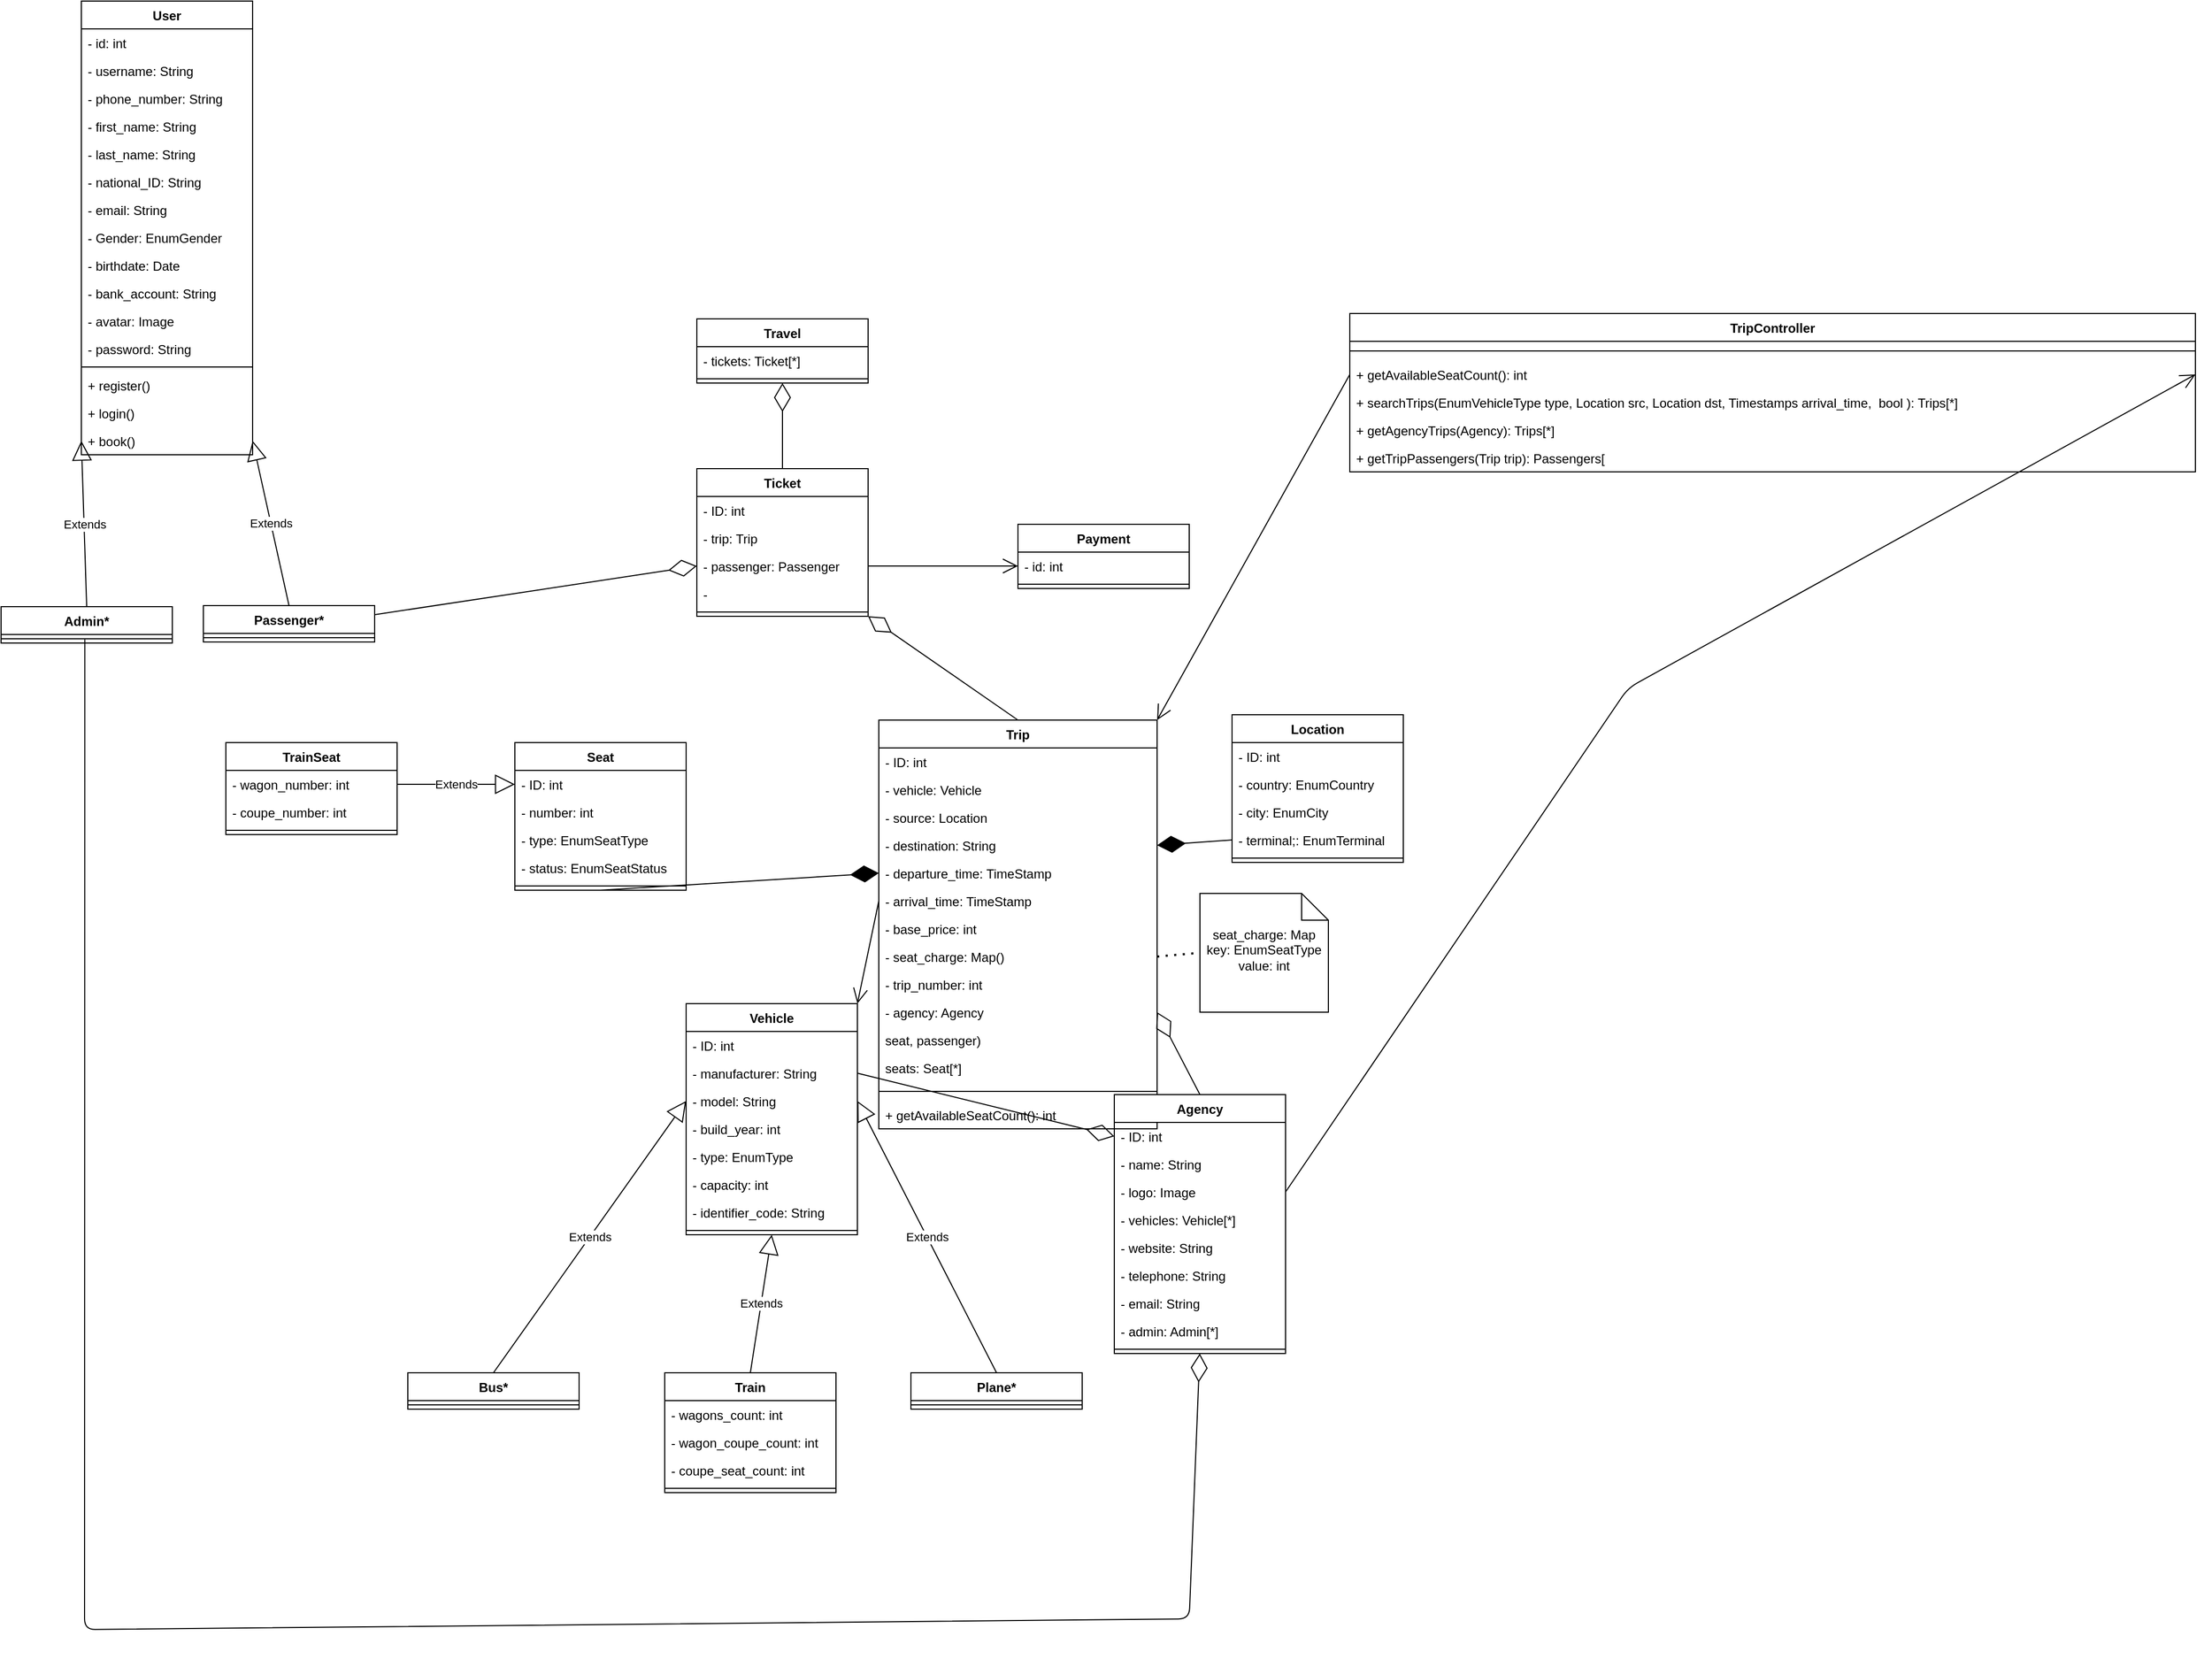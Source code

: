 <mxfile version="14.1.8" type="device" pages="3"><diagram id="S7iNyFA6GROUSjvnC_uK" name="Page-1"><mxGraphModel dx="2036" dy="1825" grid="1" gridSize="10" guides="1" tooltips="1" connect="1" arrows="1" fold="1" page="1" pageScale="1" pageWidth="850" pageHeight="1100" math="0" shadow="0"><root><mxCell id="0"/><mxCell id="1" parent="0"/><mxCell id="TqnkEFfzJmJ135cdSbb8-1" value="User" style="swimlane;fontStyle=1;align=center;verticalAlign=top;childLayout=stackLayout;horizontal=1;startSize=26;horizontalStack=0;resizeParent=1;resizeParentMax=0;resizeLast=0;collapsible=1;marginBottom=0;" parent="1" vertex="1"><mxGeometry x="-505" y="-762" width="160" height="424" as="geometry"/></mxCell><mxCell id="TqnkEFfzJmJ135cdSbb8-2" value="- id: int" style="text;strokeColor=none;fillColor=none;align=left;verticalAlign=top;spacingLeft=4;spacingRight=4;overflow=hidden;rotatable=0;points=[[0,0.5],[1,0.5]];portConstraint=eastwest;" parent="TqnkEFfzJmJ135cdSbb8-1" vertex="1"><mxGeometry y="26" width="160" height="26" as="geometry"/></mxCell><mxCell id="TqnkEFfzJmJ135cdSbb8-113" value="- username: String" style="text;strokeColor=none;fillColor=none;align=left;verticalAlign=top;spacingLeft=4;spacingRight=4;overflow=hidden;rotatable=0;points=[[0,0.5],[1,0.5]];portConstraint=eastwest;" parent="TqnkEFfzJmJ135cdSbb8-1" vertex="1"><mxGeometry y="52" width="160" height="26" as="geometry"/></mxCell><mxCell id="TqnkEFfzJmJ135cdSbb8-3" value="- phone_number: String" style="text;strokeColor=none;fillColor=none;align=left;verticalAlign=top;spacingLeft=4;spacingRight=4;overflow=hidden;rotatable=0;points=[[0,0.5],[1,0.5]];portConstraint=eastwest;" parent="TqnkEFfzJmJ135cdSbb8-1" vertex="1"><mxGeometry y="78" width="160" height="26" as="geometry"/></mxCell><mxCell id="TqnkEFfzJmJ135cdSbb8-4" value="- first_name: String" style="text;strokeColor=none;fillColor=none;align=left;verticalAlign=top;spacingLeft=4;spacingRight=4;overflow=hidden;rotatable=0;points=[[0,0.5],[1,0.5]];portConstraint=eastwest;" parent="TqnkEFfzJmJ135cdSbb8-1" vertex="1"><mxGeometry y="104" width="160" height="26" as="geometry"/></mxCell><mxCell id="TqnkEFfzJmJ135cdSbb8-5" value="- last_name: String" style="text;strokeColor=none;fillColor=none;align=left;verticalAlign=top;spacingLeft=4;spacingRight=4;overflow=hidden;rotatable=0;points=[[0,0.5],[1,0.5]];portConstraint=eastwest;" parent="TqnkEFfzJmJ135cdSbb8-1" vertex="1"><mxGeometry y="130" width="160" height="26" as="geometry"/></mxCell><mxCell id="TqnkEFfzJmJ135cdSbb8-6" value="- national_ID: String" style="text;strokeColor=none;fillColor=none;align=left;verticalAlign=top;spacingLeft=4;spacingRight=4;overflow=hidden;rotatable=0;points=[[0,0.5],[1,0.5]];portConstraint=eastwest;" parent="TqnkEFfzJmJ135cdSbb8-1" vertex="1"><mxGeometry y="156" width="160" height="26" as="geometry"/></mxCell><mxCell id="TqnkEFfzJmJ135cdSbb8-7" value="- email: String" style="text;strokeColor=none;fillColor=none;align=left;verticalAlign=top;spacingLeft=4;spacingRight=4;overflow=hidden;rotatable=0;points=[[0,0.5],[1,0.5]];portConstraint=eastwest;" parent="TqnkEFfzJmJ135cdSbb8-1" vertex="1"><mxGeometry y="182" width="160" height="26" as="geometry"/></mxCell><mxCell id="TqnkEFfzJmJ135cdSbb8-114" value="- Gender: EnumGender" style="text;strokeColor=none;fillColor=none;align=left;verticalAlign=top;spacingLeft=4;spacingRight=4;overflow=hidden;rotatable=0;points=[[0,0.5],[1,0.5]];portConstraint=eastwest;" parent="TqnkEFfzJmJ135cdSbb8-1" vertex="1"><mxGeometry y="208" width="160" height="26" as="geometry"/></mxCell><mxCell id="TqnkEFfzJmJ135cdSbb8-115" value="- birthdate: Date" style="text;strokeColor=none;fillColor=none;align=left;verticalAlign=top;spacingLeft=4;spacingRight=4;overflow=hidden;rotatable=0;points=[[0,0.5],[1,0.5]];portConstraint=eastwest;" parent="TqnkEFfzJmJ135cdSbb8-1" vertex="1"><mxGeometry y="234" width="160" height="26" as="geometry"/></mxCell><mxCell id="TqnkEFfzJmJ135cdSbb8-116" value="- bank_account: String" style="text;strokeColor=none;fillColor=none;align=left;verticalAlign=top;spacingLeft=4;spacingRight=4;overflow=hidden;rotatable=0;points=[[0,0.5],[1,0.5]];portConstraint=eastwest;" parent="TqnkEFfzJmJ135cdSbb8-1" vertex="1"><mxGeometry y="260" width="160" height="26" as="geometry"/></mxCell><mxCell id="TqnkEFfzJmJ135cdSbb8-133" value="- avatar: Image" style="text;strokeColor=none;fillColor=none;align=left;verticalAlign=top;spacingLeft=4;spacingRight=4;overflow=hidden;rotatable=0;points=[[0,0.5],[1,0.5]];portConstraint=eastwest;" parent="TqnkEFfzJmJ135cdSbb8-1" vertex="1"><mxGeometry y="286" width="160" height="26" as="geometry"/></mxCell><mxCell id="TqnkEFfzJmJ135cdSbb8-134" value="- password: String" style="text;strokeColor=none;fillColor=none;align=left;verticalAlign=top;spacingLeft=4;spacingRight=4;overflow=hidden;rotatable=0;points=[[0,0.5],[1,0.5]];portConstraint=eastwest;" parent="TqnkEFfzJmJ135cdSbb8-1" vertex="1"><mxGeometry y="312" width="160" height="26" as="geometry"/></mxCell><mxCell id="TqnkEFfzJmJ135cdSbb8-8" value="" style="line;strokeWidth=1;fillColor=none;align=left;verticalAlign=middle;spacingTop=-1;spacingLeft=3;spacingRight=3;rotatable=0;labelPosition=right;points=[];portConstraint=eastwest;" parent="TqnkEFfzJmJ135cdSbb8-1" vertex="1"><mxGeometry y="338" width="160" height="8" as="geometry"/></mxCell><mxCell id="TqnkEFfzJmJ135cdSbb8-9" value="+ register()" style="text;strokeColor=none;fillColor=none;align=left;verticalAlign=top;spacingLeft=4;spacingRight=4;overflow=hidden;rotatable=0;points=[[0,0.5],[1,0.5]];portConstraint=eastwest;" parent="TqnkEFfzJmJ135cdSbb8-1" vertex="1"><mxGeometry y="346" width="160" height="26" as="geometry"/></mxCell><mxCell id="TqnkEFfzJmJ135cdSbb8-10" value="+ login()" style="text;strokeColor=none;fillColor=none;align=left;verticalAlign=top;spacingLeft=4;spacingRight=4;overflow=hidden;rotatable=0;points=[[0,0.5],[1,0.5]];portConstraint=eastwest;" parent="TqnkEFfzJmJ135cdSbb8-1" vertex="1"><mxGeometry y="372" width="160" height="26" as="geometry"/></mxCell><mxCell id="TqnkEFfzJmJ135cdSbb8-11" value="+ book()" style="text;strokeColor=none;fillColor=none;align=left;verticalAlign=top;spacingLeft=4;spacingRight=4;overflow=hidden;rotatable=0;points=[[0,0.5],[1,0.5]];portConstraint=eastwest;" parent="TqnkEFfzJmJ135cdSbb8-1" vertex="1"><mxGeometry y="398" width="160" height="26" as="geometry"/></mxCell><mxCell id="TqnkEFfzJmJ135cdSbb8-12" value="Admin*" style="swimlane;fontStyle=1;align=center;verticalAlign=top;childLayout=stackLayout;horizontal=1;startSize=26;horizontalStack=0;resizeParent=1;resizeParentMax=0;resizeLast=0;collapsible=1;marginBottom=0;" parent="1" vertex="1"><mxGeometry x="-580" y="-196" width="160" height="34" as="geometry"/></mxCell><mxCell id="TqnkEFfzJmJ135cdSbb8-14" value="" style="line;strokeWidth=1;fillColor=none;align=left;verticalAlign=middle;spacingTop=-1;spacingLeft=3;spacingRight=3;rotatable=0;labelPosition=right;points=[];portConstraint=eastwest;" parent="TqnkEFfzJmJ135cdSbb8-12" vertex="1"><mxGeometry y="26" width="160" height="8" as="geometry"/></mxCell><mxCell id="TqnkEFfzJmJ135cdSbb8-16" value="Passenger*" style="swimlane;fontStyle=1;align=center;verticalAlign=top;childLayout=stackLayout;horizontal=1;startSize=26;horizontalStack=0;resizeParent=1;resizeParentMax=0;resizeLast=0;collapsible=1;marginBottom=0;" parent="1" vertex="1"><mxGeometry x="-391" y="-197" width="160" height="34" as="geometry"/></mxCell><mxCell id="TqnkEFfzJmJ135cdSbb8-19" value="" style="line;strokeWidth=1;fillColor=none;align=left;verticalAlign=middle;spacingTop=-1;spacingLeft=3;spacingRight=3;rotatable=0;labelPosition=right;points=[];portConstraint=eastwest;" parent="TqnkEFfzJmJ135cdSbb8-16" vertex="1"><mxGeometry y="26" width="160" height="8" as="geometry"/></mxCell><mxCell id="TqnkEFfzJmJ135cdSbb8-20" value="Vehicle" style="swimlane;fontStyle=1;align=center;verticalAlign=top;childLayout=stackLayout;horizontal=1;startSize=26;horizontalStack=0;resizeParent=1;resizeParentMax=0;resizeLast=0;collapsible=1;marginBottom=0;" parent="1" vertex="1"><mxGeometry x="60" y="175" width="160" height="216" as="geometry"/></mxCell><mxCell id="TqnkEFfzJmJ135cdSbb8-21" value="- ID: int" style="text;strokeColor=none;fillColor=none;align=left;verticalAlign=top;spacingLeft=4;spacingRight=4;overflow=hidden;rotatable=0;points=[[0,0.5],[1,0.5]];portConstraint=eastwest;" parent="TqnkEFfzJmJ135cdSbb8-20" vertex="1"><mxGeometry y="26" width="160" height="26" as="geometry"/></mxCell><mxCell id="TqnkEFfzJmJ135cdSbb8-22" value="- manufacturer: String" style="text;strokeColor=none;fillColor=none;align=left;verticalAlign=top;spacingLeft=4;spacingRight=4;overflow=hidden;rotatable=0;points=[[0,0.5],[1,0.5]];portConstraint=eastwest;" parent="TqnkEFfzJmJ135cdSbb8-20" vertex="1"><mxGeometry y="52" width="160" height="26" as="geometry"/></mxCell><mxCell id="TqnkEFfzJmJ135cdSbb8-23" value="- model: String" style="text;strokeColor=none;fillColor=none;align=left;verticalAlign=top;spacingLeft=4;spacingRight=4;overflow=hidden;rotatable=0;points=[[0,0.5],[1,0.5]];portConstraint=eastwest;" parent="TqnkEFfzJmJ135cdSbb8-20" vertex="1"><mxGeometry y="78" width="160" height="26" as="geometry"/></mxCell><mxCell id="TqnkEFfzJmJ135cdSbb8-117" value="- build_year: int" style="text;strokeColor=none;fillColor=none;align=left;verticalAlign=top;spacingLeft=4;spacingRight=4;overflow=hidden;rotatable=0;points=[[0,0.5],[1,0.5]];portConstraint=eastwest;" parent="TqnkEFfzJmJ135cdSbb8-20" vertex="1"><mxGeometry y="104" width="160" height="26" as="geometry"/></mxCell><mxCell id="TqnkEFfzJmJ135cdSbb8-120" value="- type: EnumType" style="text;strokeColor=none;fillColor=none;align=left;verticalAlign=top;spacingLeft=4;spacingRight=4;overflow=hidden;rotatable=0;points=[[0,0.5],[1,0.5]];portConstraint=eastwest;" parent="TqnkEFfzJmJ135cdSbb8-20" vertex="1"><mxGeometry y="130" width="160" height="26" as="geometry"/></mxCell><mxCell id="TqnkEFfzJmJ135cdSbb8-121" value="- capacity: int" style="text;strokeColor=none;fillColor=none;align=left;verticalAlign=top;spacingLeft=4;spacingRight=4;overflow=hidden;rotatable=0;points=[[0,0.5],[1,0.5]];portConstraint=eastwest;" parent="TqnkEFfzJmJ135cdSbb8-20" vertex="1"><mxGeometry y="156" width="160" height="26" as="geometry"/></mxCell><mxCell id="TqnkEFfzJmJ135cdSbb8-123" value="- identifier_code: String " style="text;strokeColor=none;fillColor=none;align=left;verticalAlign=top;spacingLeft=4;spacingRight=4;overflow=hidden;rotatable=0;points=[[0,0.5],[1,0.5]];portConstraint=eastwest;" parent="TqnkEFfzJmJ135cdSbb8-20" vertex="1"><mxGeometry y="182" width="160" height="26" as="geometry"/></mxCell><mxCell id="TqnkEFfzJmJ135cdSbb8-24" value="" style="line;strokeWidth=1;fillColor=none;align=left;verticalAlign=middle;spacingTop=-1;spacingLeft=3;spacingRight=3;rotatable=0;labelPosition=right;points=[];portConstraint=eastwest;" parent="TqnkEFfzJmJ135cdSbb8-20" vertex="1"><mxGeometry y="208" width="160" height="8" as="geometry"/></mxCell><mxCell id="TqnkEFfzJmJ135cdSbb8-25" value="Seat" style="swimlane;fontStyle=1;align=center;verticalAlign=top;childLayout=stackLayout;horizontal=1;startSize=26;horizontalStack=0;resizeParent=1;resizeParentMax=0;resizeLast=0;collapsible=1;marginBottom=0;" parent="1" vertex="1"><mxGeometry x="-100" y="-69" width="160" height="138" as="geometry"/></mxCell><mxCell id="TqnkEFfzJmJ135cdSbb8-26" value="- ID: int" style="text;strokeColor=none;fillColor=none;align=left;verticalAlign=top;spacingLeft=4;spacingRight=4;overflow=hidden;rotatable=0;points=[[0,0.5],[1,0.5]];portConstraint=eastwest;" parent="TqnkEFfzJmJ135cdSbb8-25" vertex="1"><mxGeometry y="26" width="160" height="26" as="geometry"/></mxCell><mxCell id="TqnkEFfzJmJ135cdSbb8-27" value="- number: int" style="text;strokeColor=none;fillColor=none;align=left;verticalAlign=top;spacingLeft=4;spacingRight=4;overflow=hidden;rotatable=0;points=[[0,0.5],[1,0.5]];portConstraint=eastwest;" parent="TqnkEFfzJmJ135cdSbb8-25" vertex="1"><mxGeometry y="52" width="160" height="26" as="geometry"/></mxCell><mxCell id="TqnkEFfzJmJ135cdSbb8-126" value="- type: EnumSeatType" style="text;strokeColor=none;fillColor=none;align=left;verticalAlign=top;spacingLeft=4;spacingRight=4;overflow=hidden;rotatable=0;points=[[0,0.5],[1,0.5]];portConstraint=eastwest;" parent="TqnkEFfzJmJ135cdSbb8-25" vertex="1"><mxGeometry y="78" width="160" height="26" as="geometry"/></mxCell><mxCell id="TqnkEFfzJmJ135cdSbb8-127" value="- status: EnumSeatStatus" style="text;strokeColor=none;fillColor=none;align=left;verticalAlign=top;spacingLeft=4;spacingRight=4;overflow=hidden;rotatable=0;points=[[0,0.5],[1,0.5]];portConstraint=eastwest;" parent="TqnkEFfzJmJ135cdSbb8-25" vertex="1"><mxGeometry y="104" width="160" height="26" as="geometry"/></mxCell><mxCell id="TqnkEFfzJmJ135cdSbb8-28" value="" style="line;strokeWidth=1;fillColor=none;align=left;verticalAlign=middle;spacingTop=-1;spacingLeft=3;spacingRight=3;rotatable=0;labelPosition=right;points=[];portConstraint=eastwest;" parent="TqnkEFfzJmJ135cdSbb8-25" vertex="1"><mxGeometry y="130" width="160" height="8" as="geometry"/></mxCell><mxCell id="TqnkEFfzJmJ135cdSbb8-29" value="Bus*" style="swimlane;fontStyle=1;align=center;verticalAlign=top;childLayout=stackLayout;horizontal=1;startSize=26;horizontalStack=0;resizeParent=1;resizeParentMax=0;resizeLast=0;collapsible=1;marginBottom=0;" parent="1" vertex="1"><mxGeometry x="-200" y="520" width="160" height="34" as="geometry"/></mxCell><mxCell id="TqnkEFfzJmJ135cdSbb8-36" value="" style="line;strokeWidth=1;fillColor=none;align=left;verticalAlign=middle;spacingTop=-1;spacingLeft=3;spacingRight=3;rotatable=0;labelPosition=right;points=[];portConstraint=eastwest;" parent="TqnkEFfzJmJ135cdSbb8-29" vertex="1"><mxGeometry y="26" width="160" height="8" as="geometry"/></mxCell><mxCell id="TqnkEFfzJmJ135cdSbb8-37" value="Train" style="swimlane;fontStyle=1;align=center;verticalAlign=top;childLayout=stackLayout;horizontal=1;startSize=26;horizontalStack=0;resizeParent=1;resizeParentMax=0;resizeLast=0;collapsible=1;marginBottom=0;" parent="1" vertex="1"><mxGeometry x="40" y="520" width="160" height="112" as="geometry"/></mxCell><mxCell id="TqnkEFfzJmJ135cdSbb8-38" value="- wagons_count: int" style="text;strokeColor=none;fillColor=none;align=left;verticalAlign=top;spacingLeft=4;spacingRight=4;overflow=hidden;rotatable=0;points=[[0,0.5],[1,0.5]];portConstraint=eastwest;" parent="TqnkEFfzJmJ135cdSbb8-37" vertex="1"><mxGeometry y="26" width="160" height="26" as="geometry"/></mxCell><mxCell id="TqnkEFfzJmJ135cdSbb8-39" value="- wagon_coupe_count: int" style="text;strokeColor=none;fillColor=none;align=left;verticalAlign=top;spacingLeft=4;spacingRight=4;overflow=hidden;rotatable=0;points=[[0,0.5],[1,0.5]];portConstraint=eastwest;" parent="TqnkEFfzJmJ135cdSbb8-37" vertex="1"><mxGeometry y="52" width="160" height="26" as="geometry"/></mxCell><mxCell id="TqnkEFfzJmJ135cdSbb8-40" value="- coupe_seat_count: int" style="text;strokeColor=none;fillColor=none;align=left;verticalAlign=top;spacingLeft=4;spacingRight=4;overflow=hidden;rotatable=0;points=[[0,0.5],[1,0.5]];portConstraint=eastwest;" parent="TqnkEFfzJmJ135cdSbb8-37" vertex="1"><mxGeometry y="78" width="160" height="26" as="geometry"/></mxCell><mxCell id="TqnkEFfzJmJ135cdSbb8-44" value="" style="line;strokeWidth=1;fillColor=none;align=left;verticalAlign=middle;spacingTop=-1;spacingLeft=3;spacingRight=3;rotatable=0;labelPosition=right;points=[];portConstraint=eastwest;" parent="TqnkEFfzJmJ135cdSbb8-37" vertex="1"><mxGeometry y="104" width="160" height="8" as="geometry"/></mxCell><mxCell id="TqnkEFfzJmJ135cdSbb8-45" value="Trip" style="swimlane;fontStyle=1;align=center;verticalAlign=top;childLayout=stackLayout;horizontal=1;startSize=26;horizontalStack=0;resizeParent=1;resizeParentMax=0;resizeLast=0;collapsible=1;marginBottom=0;" parent="1" vertex="1"><mxGeometry x="240" y="-90" width="260" height="382" as="geometry"/></mxCell><mxCell id="TqnkEFfzJmJ135cdSbb8-46" value="- ID: int" style="text;strokeColor=none;fillColor=none;align=left;verticalAlign=top;spacingLeft=4;spacingRight=4;overflow=hidden;rotatable=0;points=[[0,0.5],[1,0.5]];portConstraint=eastwest;" parent="TqnkEFfzJmJ135cdSbb8-45" vertex="1"><mxGeometry y="26" width="260" height="26" as="geometry"/></mxCell><mxCell id="TqnkEFfzJmJ135cdSbb8-47" value="- vehicle: Vehicle" style="text;strokeColor=none;fillColor=none;align=left;verticalAlign=top;spacingLeft=4;spacingRight=4;overflow=hidden;rotatable=0;points=[[0,0.5],[1,0.5]];portConstraint=eastwest;" parent="TqnkEFfzJmJ135cdSbb8-45" vertex="1"><mxGeometry y="52" width="260" height="26" as="geometry"/></mxCell><mxCell id="TqnkEFfzJmJ135cdSbb8-48" value="- source: Location" style="text;strokeColor=none;fillColor=none;align=left;verticalAlign=top;spacingLeft=4;spacingRight=4;overflow=hidden;rotatable=0;points=[[0,0.5],[1,0.5]];portConstraint=eastwest;" parent="TqnkEFfzJmJ135cdSbb8-45" vertex="1"><mxGeometry y="78" width="260" height="26" as="geometry"/></mxCell><mxCell id="TqnkEFfzJmJ135cdSbb8-49" value="- destination: String" style="text;strokeColor=none;fillColor=none;align=left;verticalAlign=top;spacingLeft=4;spacingRight=4;overflow=hidden;rotatable=0;points=[[0,0.5],[1,0.5]];portConstraint=eastwest;" parent="TqnkEFfzJmJ135cdSbb8-45" vertex="1"><mxGeometry y="104" width="260" height="26" as="geometry"/></mxCell><mxCell id="TqnkEFfzJmJ135cdSbb8-146" value="- departure_time: TimeStamp" style="text;strokeColor=none;fillColor=none;align=left;verticalAlign=top;spacingLeft=4;spacingRight=4;overflow=hidden;rotatable=0;points=[[0,0.5],[1,0.5]];portConstraint=eastwest;" parent="TqnkEFfzJmJ135cdSbb8-45" vertex="1"><mxGeometry y="130" width="260" height="26" as="geometry"/></mxCell><mxCell id="TqnkEFfzJmJ135cdSbb8-147" value="- arrival_time: TimeStamp" style="text;strokeColor=none;fillColor=none;align=left;verticalAlign=top;spacingLeft=4;spacingRight=4;overflow=hidden;rotatable=0;points=[[0,0.5],[1,0.5]];portConstraint=eastwest;" parent="TqnkEFfzJmJ135cdSbb8-45" vertex="1"><mxGeometry y="156" width="260" height="26" as="geometry"/></mxCell><mxCell id="TqnkEFfzJmJ135cdSbb8-158" value="- base_price: int" style="text;strokeColor=none;fillColor=none;align=left;verticalAlign=top;spacingLeft=4;spacingRight=4;overflow=hidden;rotatable=0;points=[[0,0.5],[1,0.5]];portConstraint=eastwest;" parent="TqnkEFfzJmJ135cdSbb8-45" vertex="1"><mxGeometry y="182" width="260" height="26" as="geometry"/></mxCell><mxCell id="TqnkEFfzJmJ135cdSbb8-159" value="- seat_charge: Map()" style="text;strokeColor=none;fillColor=none;align=left;verticalAlign=top;spacingLeft=4;spacingRight=4;overflow=hidden;rotatable=0;points=[[0,0.5],[1,0.5]];portConstraint=eastwest;" parent="TqnkEFfzJmJ135cdSbb8-45" vertex="1"><mxGeometry y="208" width="260" height="26" as="geometry"/></mxCell><mxCell id="TqnkEFfzJmJ135cdSbb8-162" value="- trip_number: int" style="text;strokeColor=none;fillColor=none;align=left;verticalAlign=top;spacingLeft=4;spacingRight=4;overflow=hidden;rotatable=0;points=[[0,0.5],[1,0.5]];portConstraint=eastwest;" parent="TqnkEFfzJmJ135cdSbb8-45" vertex="1"><mxGeometry y="234" width="260" height="26" as="geometry"/></mxCell><mxCell id="TqnkEFfzJmJ135cdSbb8-163" value="- agency: Agency" style="text;strokeColor=none;fillColor=none;align=left;verticalAlign=top;spacingLeft=4;spacingRight=4;overflow=hidden;rotatable=0;points=[[0,0.5],[1,0.5]];portConstraint=eastwest;" parent="TqnkEFfzJmJ135cdSbb8-45" vertex="1"><mxGeometry y="260" width="260" height="26" as="geometry"/></mxCell><mxCell id="TqnkEFfzJmJ135cdSbb8-186" value="seat, passenger)" style="text;strokeColor=none;fillColor=none;align=left;verticalAlign=top;spacingLeft=4;spacingRight=4;overflow=hidden;rotatable=0;points=[[0,0.5],[1,0.5]];portConstraint=eastwest;" parent="TqnkEFfzJmJ135cdSbb8-45" vertex="1"><mxGeometry y="286" width="260" height="26" as="geometry"/></mxCell><mxCell id="TqnkEFfzJmJ135cdSbb8-187" value="seats: Seat[*]" style="text;strokeColor=none;fillColor=none;align=left;verticalAlign=top;spacingLeft=4;spacingRight=4;overflow=hidden;rotatable=0;points=[[0,0.5],[1,0.5]];portConstraint=eastwest;" parent="TqnkEFfzJmJ135cdSbb8-45" vertex="1"><mxGeometry y="312" width="260" height="26" as="geometry"/></mxCell><mxCell id="TqnkEFfzJmJ135cdSbb8-50" value="" style="line;strokeWidth=1;fillColor=none;align=left;verticalAlign=middle;spacingTop=-1;spacingLeft=3;spacingRight=3;rotatable=0;labelPosition=right;points=[];portConstraint=eastwest;" parent="TqnkEFfzJmJ135cdSbb8-45" vertex="1"><mxGeometry y="338" width="260" height="18" as="geometry"/></mxCell><mxCell id="TqnkEFfzJmJ135cdSbb8-155" value="+ getAvailableSeatCount(): int " style="text;strokeColor=none;fillColor=none;align=left;verticalAlign=top;spacingLeft=4;spacingRight=4;overflow=hidden;rotatable=0;points=[[0,0.5],[1,0.5]];portConstraint=eastwest;" parent="TqnkEFfzJmJ135cdSbb8-45" vertex="1"><mxGeometry y="356" width="260" height="26" as="geometry"/></mxCell><mxCell id="TqnkEFfzJmJ135cdSbb8-167" value="TripController" style="swimlane;fontStyle=1;align=center;verticalAlign=top;childLayout=stackLayout;horizontal=1;startSize=26;horizontalStack=0;resizeParent=1;resizeParentMax=0;resizeLast=0;collapsible=1;marginBottom=0;" parent="1" vertex="1"><mxGeometry x="680" y="-470" width="790" height="148" as="geometry"/></mxCell><mxCell id="TqnkEFfzJmJ135cdSbb8-178" value="" style="line;strokeWidth=1;fillColor=none;align=left;verticalAlign=middle;spacingTop=-1;spacingLeft=3;spacingRight=3;rotatable=0;labelPosition=right;points=[];portConstraint=eastwest;" parent="TqnkEFfzJmJ135cdSbb8-167" vertex="1"><mxGeometry y="26" width="790" height="18" as="geometry"/></mxCell><mxCell id="TqnkEFfzJmJ135cdSbb8-179" value="+ getAvailableSeatCount(): int " style="text;strokeColor=none;fillColor=none;align=left;verticalAlign=top;spacingLeft=4;spacingRight=4;overflow=hidden;rotatable=0;points=[[0,0.5],[1,0.5]];portConstraint=eastwest;" parent="TqnkEFfzJmJ135cdSbb8-167" vertex="1"><mxGeometry y="44" width="790" height="26" as="geometry"/></mxCell><mxCell id="TqnkEFfzJmJ135cdSbb8-183" value="+ searchTrips(EnumVehicleType type, Location src, Location dst, Timestamps arrival_time,  bool ): Trips[*]" style="text;strokeColor=none;fillColor=none;align=left;verticalAlign=top;spacingLeft=4;spacingRight=4;overflow=hidden;rotatable=0;points=[[0,0.5],[1,0.5]];portConstraint=eastwest;" parent="TqnkEFfzJmJ135cdSbb8-167" vertex="1"><mxGeometry y="70" width="790" height="26" as="geometry"/></mxCell><mxCell id="TqnkEFfzJmJ135cdSbb8-180" value="+ getAgencyTrips(Agency): Trips[*]" style="text;strokeColor=none;fillColor=none;align=left;verticalAlign=top;spacingLeft=4;spacingRight=4;overflow=hidden;rotatable=0;points=[[0,0.5],[1,0.5]];portConstraint=eastwest;" parent="TqnkEFfzJmJ135cdSbb8-167" vertex="1"><mxGeometry y="96" width="790" height="26" as="geometry"/></mxCell><mxCell id="TqnkEFfzJmJ135cdSbb8-184" value="+ getTripPassengers(Trip trip): Passengers[" style="text;strokeColor=none;fillColor=none;align=left;verticalAlign=top;spacingLeft=4;spacingRight=4;overflow=hidden;rotatable=0;points=[[0,0.5],[1,0.5]];portConstraint=eastwest;" parent="TqnkEFfzJmJ135cdSbb8-167" vertex="1"><mxGeometry y="122" width="790" height="26" as="geometry"/></mxCell><mxCell id="TqnkEFfzJmJ135cdSbb8-140" value="Location" style="swimlane;fontStyle=1;align=center;verticalAlign=top;childLayout=stackLayout;horizontal=1;startSize=26;horizontalStack=0;resizeParent=1;resizeParentMax=0;resizeLast=0;collapsible=1;marginBottom=0;" parent="1" vertex="1"><mxGeometry x="570" y="-95" width="160" height="138" as="geometry"/></mxCell><mxCell id="TqnkEFfzJmJ135cdSbb8-141" value="- ID: int" style="text;strokeColor=none;fillColor=none;align=left;verticalAlign=top;spacingLeft=4;spacingRight=4;overflow=hidden;rotatable=0;points=[[0,0.5],[1,0.5]];portConstraint=eastwest;" parent="TqnkEFfzJmJ135cdSbb8-140" vertex="1"><mxGeometry y="26" width="160" height="26" as="geometry"/></mxCell><mxCell id="TqnkEFfzJmJ135cdSbb8-142" value="- country: EnumCountry" style="text;strokeColor=none;fillColor=none;align=left;verticalAlign=top;spacingLeft=4;spacingRight=4;overflow=hidden;rotatable=0;points=[[0,0.5],[1,0.5]];portConstraint=eastwest;" parent="TqnkEFfzJmJ135cdSbb8-140" vertex="1"><mxGeometry y="52" width="160" height="26" as="geometry"/></mxCell><mxCell id="TqnkEFfzJmJ135cdSbb8-143" value="- city: EnumCity" style="text;strokeColor=none;fillColor=none;align=left;verticalAlign=top;spacingLeft=4;spacingRight=4;overflow=hidden;rotatable=0;points=[[0,0.5],[1,0.5]];portConstraint=eastwest;" parent="TqnkEFfzJmJ135cdSbb8-140" vertex="1"><mxGeometry y="78" width="160" height="26" as="geometry"/></mxCell><mxCell id="TqnkEFfzJmJ135cdSbb8-144" value="- terminal;: EnumTerminal" style="text;strokeColor=none;fillColor=none;align=left;verticalAlign=top;spacingLeft=4;spacingRight=4;overflow=hidden;rotatable=0;points=[[0,0.5],[1,0.5]];portConstraint=eastwest;" parent="TqnkEFfzJmJ135cdSbb8-140" vertex="1"><mxGeometry y="104" width="160" height="26" as="geometry"/></mxCell><mxCell id="TqnkEFfzJmJ135cdSbb8-145" value="" style="line;strokeWidth=1;fillColor=none;align=left;verticalAlign=middle;spacingTop=-1;spacingLeft=3;spacingRight=3;rotatable=0;labelPosition=right;points=[];portConstraint=eastwest;" parent="TqnkEFfzJmJ135cdSbb8-140" vertex="1"><mxGeometry y="130" width="160" height="8" as="geometry"/></mxCell><mxCell id="TqnkEFfzJmJ135cdSbb8-51" value="Ticket" style="swimlane;fontStyle=1;align=center;verticalAlign=top;childLayout=stackLayout;horizontal=1;startSize=26;horizontalStack=0;resizeParent=1;resizeParentMax=0;resizeLast=0;collapsible=1;marginBottom=0;" parent="1" vertex="1"><mxGeometry x="70" y="-325" width="160" height="138" as="geometry"/></mxCell><mxCell id="TqnkEFfzJmJ135cdSbb8-52" value="- ID: int" style="text;strokeColor=none;fillColor=none;align=left;verticalAlign=top;spacingLeft=4;spacingRight=4;overflow=hidden;rotatable=0;points=[[0,0.5],[1,0.5]];portConstraint=eastwest;" parent="TqnkEFfzJmJ135cdSbb8-51" vertex="1"><mxGeometry y="26" width="160" height="26" as="geometry"/></mxCell><mxCell id="TqnkEFfzJmJ135cdSbb8-53" value="- trip: Trip" style="text;strokeColor=none;fillColor=none;align=left;verticalAlign=top;spacingLeft=4;spacingRight=4;overflow=hidden;rotatable=0;points=[[0,0.5],[1,0.5]];portConstraint=eastwest;" parent="TqnkEFfzJmJ135cdSbb8-51" vertex="1"><mxGeometry y="52" width="160" height="26" as="geometry"/></mxCell><mxCell id="TqnkEFfzJmJ135cdSbb8-54" value="- passenger: Passenger" style="text;strokeColor=none;fillColor=none;align=left;verticalAlign=top;spacingLeft=4;spacingRight=4;overflow=hidden;rotatable=0;points=[[0,0.5],[1,0.5]];portConstraint=eastwest;" parent="TqnkEFfzJmJ135cdSbb8-51" vertex="1"><mxGeometry y="78" width="160" height="26" as="geometry"/></mxCell><mxCell id="TqnkEFfzJmJ135cdSbb8-185" value="- " style="text;strokeColor=none;fillColor=none;align=left;verticalAlign=top;spacingLeft=4;spacingRight=4;overflow=hidden;rotatable=0;points=[[0,0.5],[1,0.5]];portConstraint=eastwest;" parent="TqnkEFfzJmJ135cdSbb8-51" vertex="1"><mxGeometry y="104" width="160" height="26" as="geometry"/></mxCell><mxCell id="TqnkEFfzJmJ135cdSbb8-57" value="" style="line;strokeWidth=1;fillColor=none;align=left;verticalAlign=middle;spacingTop=-1;spacingLeft=3;spacingRight=3;rotatable=0;labelPosition=right;points=[];portConstraint=eastwest;" parent="TqnkEFfzJmJ135cdSbb8-51" vertex="1"><mxGeometry y="130" width="160" height="8" as="geometry"/></mxCell><mxCell id="TqnkEFfzJmJ135cdSbb8-58" value="Plane*" style="swimlane;fontStyle=1;align=center;verticalAlign=top;childLayout=stackLayout;horizontal=1;startSize=26;horizontalStack=0;resizeParent=1;resizeParentMax=0;resizeLast=0;collapsible=1;marginBottom=0;" parent="1" vertex="1"><mxGeometry x="270" y="520" width="160" height="34" as="geometry"/></mxCell><mxCell id="TqnkEFfzJmJ135cdSbb8-65" value="" style="line;strokeWidth=1;fillColor=none;align=left;verticalAlign=middle;spacingTop=-1;spacingLeft=3;spacingRight=3;rotatable=0;labelPosition=right;points=[];portConstraint=eastwest;" parent="TqnkEFfzJmJ135cdSbb8-58" vertex="1"><mxGeometry y="26" width="160" height="8" as="geometry"/></mxCell><mxCell id="TqnkEFfzJmJ135cdSbb8-70" value="TrainSeat" style="swimlane;fontStyle=1;align=center;verticalAlign=top;childLayout=stackLayout;horizontal=1;startSize=26;horizontalStack=0;resizeParent=1;resizeParentMax=0;resizeLast=0;collapsible=1;marginBottom=0;" parent="1" vertex="1"><mxGeometry x="-370" y="-69" width="160" height="86" as="geometry"/></mxCell><mxCell id="TqnkEFfzJmJ135cdSbb8-71" value="- wagon_number: int" style="text;strokeColor=none;fillColor=none;align=left;verticalAlign=top;spacingLeft=4;spacingRight=4;overflow=hidden;rotatable=0;points=[[0,0.5],[1,0.5]];portConstraint=eastwest;" parent="TqnkEFfzJmJ135cdSbb8-70" vertex="1"><mxGeometry y="26" width="160" height="26" as="geometry"/></mxCell><mxCell id="TqnkEFfzJmJ135cdSbb8-128" value="- coupe_number: int" style="text;strokeColor=none;fillColor=none;align=left;verticalAlign=top;spacingLeft=4;spacingRight=4;overflow=hidden;rotatable=0;points=[[0,0.5],[1,0.5]];portConstraint=eastwest;" parent="TqnkEFfzJmJ135cdSbb8-70" vertex="1"><mxGeometry y="52" width="160" height="26" as="geometry"/></mxCell><mxCell id="TqnkEFfzJmJ135cdSbb8-72" value="" style="line;strokeWidth=1;fillColor=none;align=left;verticalAlign=middle;spacingTop=-1;spacingLeft=3;spacingRight=3;rotatable=0;labelPosition=right;points=[];portConstraint=eastwest;" parent="TqnkEFfzJmJ135cdSbb8-70" vertex="1"><mxGeometry y="78" width="160" height="8" as="geometry"/></mxCell><mxCell id="TqnkEFfzJmJ135cdSbb8-108" value="Payment" style="swimlane;fontStyle=1;align=center;verticalAlign=top;childLayout=stackLayout;horizontal=1;startSize=26;horizontalStack=0;resizeParent=1;resizeParentMax=0;resizeLast=0;collapsible=1;marginBottom=0;" parent="1" vertex="1"><mxGeometry x="370" y="-273" width="160" height="60" as="geometry"/></mxCell><mxCell id="TqnkEFfzJmJ135cdSbb8-109" value="- id: int" style="text;strokeColor=none;fillColor=none;align=left;verticalAlign=top;spacingLeft=4;spacingRight=4;overflow=hidden;rotatable=0;points=[[0,0.5],[1,0.5]];portConstraint=eastwest;" parent="TqnkEFfzJmJ135cdSbb8-108" vertex="1"><mxGeometry y="26" width="160" height="26" as="geometry"/></mxCell><mxCell id="TqnkEFfzJmJ135cdSbb8-110" value="" style="line;strokeWidth=1;fillColor=none;align=left;verticalAlign=middle;spacingTop=-1;spacingLeft=3;spacingRight=3;rotatable=0;labelPosition=right;points=[];portConstraint=eastwest;" parent="TqnkEFfzJmJ135cdSbb8-108" vertex="1"><mxGeometry y="52" width="160" height="8" as="geometry"/></mxCell><mxCell id="TqnkEFfzJmJ135cdSbb8-87" value="Travel" style="swimlane;fontStyle=1;align=center;verticalAlign=top;childLayout=stackLayout;horizontal=1;startSize=26;horizontalStack=0;resizeParent=1;resizeParentMax=0;resizeLast=0;collapsible=1;marginBottom=0;" parent="1" vertex="1"><mxGeometry x="70" y="-465" width="160" height="60" as="geometry"/></mxCell><mxCell id="TqnkEFfzJmJ135cdSbb8-88" value="- tickets: Ticket[*]" style="text;strokeColor=none;fillColor=none;align=left;verticalAlign=top;spacingLeft=4;spacingRight=4;overflow=hidden;rotatable=0;points=[[0,0.5],[1,0.5]];portConstraint=eastwest;" parent="TqnkEFfzJmJ135cdSbb8-87" vertex="1"><mxGeometry y="26" width="160" height="26" as="geometry"/></mxCell><mxCell id="TqnkEFfzJmJ135cdSbb8-89" value="" style="line;strokeWidth=1;fillColor=none;align=left;verticalAlign=middle;spacingTop=-1;spacingLeft=3;spacingRight=3;rotatable=0;labelPosition=right;points=[];portConstraint=eastwest;" parent="TqnkEFfzJmJ135cdSbb8-87" vertex="1"><mxGeometry y="52" width="160" height="8" as="geometry"/></mxCell><mxCell id="TqnkEFfzJmJ135cdSbb8-90" value="Agency" style="swimlane;fontStyle=1;align=center;verticalAlign=top;childLayout=stackLayout;horizontal=1;startSize=26;horizontalStack=0;resizeParent=1;resizeParentMax=0;resizeLast=0;collapsible=1;marginBottom=0;" parent="1" vertex="1"><mxGeometry x="460" y="260" width="160" height="242" as="geometry"/></mxCell><mxCell id="TqnkEFfzJmJ135cdSbb8-91" value="- ID: int" style="text;strokeColor=none;fillColor=none;align=left;verticalAlign=top;spacingLeft=4;spacingRight=4;overflow=hidden;rotatable=0;points=[[0,0.5],[1,0.5]];portConstraint=eastwest;" parent="TqnkEFfzJmJ135cdSbb8-90" vertex="1"><mxGeometry y="26" width="160" height="26" as="geometry"/></mxCell><mxCell id="TqnkEFfzJmJ135cdSbb8-130" value="- name: String" style="text;strokeColor=none;fillColor=none;align=left;verticalAlign=top;spacingLeft=4;spacingRight=4;overflow=hidden;rotatable=0;points=[[0,0.5],[1,0.5]];portConstraint=eastwest;" parent="TqnkEFfzJmJ135cdSbb8-90" vertex="1"><mxGeometry y="52" width="160" height="26" as="geometry"/></mxCell><mxCell id="TqnkEFfzJmJ135cdSbb8-131" value="- logo: Image" style="text;strokeColor=none;fillColor=none;align=left;verticalAlign=top;spacingLeft=4;spacingRight=4;overflow=hidden;rotatable=0;points=[[0,0.5],[1,0.5]];portConstraint=eastwest;" parent="TqnkEFfzJmJ135cdSbb8-90" vertex="1"><mxGeometry y="78" width="160" height="26" as="geometry"/></mxCell><mxCell id="TqnkEFfzJmJ135cdSbb8-129" value="- vehicles: Vehicle[*]" style="text;strokeColor=none;fillColor=none;align=left;verticalAlign=top;spacingLeft=4;spacingRight=4;overflow=hidden;rotatable=0;points=[[0,0.5],[1,0.5]];portConstraint=eastwest;" parent="TqnkEFfzJmJ135cdSbb8-90" vertex="1"><mxGeometry y="104" width="160" height="26" as="geometry"/></mxCell><mxCell id="TqnkEFfzJmJ135cdSbb8-135" value="- website: String" style="text;strokeColor=none;fillColor=none;align=left;verticalAlign=top;spacingLeft=4;spacingRight=4;overflow=hidden;rotatable=0;points=[[0,0.5],[1,0.5]];portConstraint=eastwest;" parent="TqnkEFfzJmJ135cdSbb8-90" vertex="1"><mxGeometry y="130" width="160" height="26" as="geometry"/></mxCell><mxCell id="TqnkEFfzJmJ135cdSbb8-136" value="- telephone: String" style="text;strokeColor=none;fillColor=none;align=left;verticalAlign=top;spacingLeft=4;spacingRight=4;overflow=hidden;rotatable=0;points=[[0,0.5],[1,0.5]];portConstraint=eastwest;" parent="TqnkEFfzJmJ135cdSbb8-90" vertex="1"><mxGeometry y="156" width="160" height="26" as="geometry"/></mxCell><mxCell id="TqnkEFfzJmJ135cdSbb8-137" value="- email: String" style="text;strokeColor=none;fillColor=none;align=left;verticalAlign=top;spacingLeft=4;spacingRight=4;overflow=hidden;rotatable=0;points=[[0,0.5],[1,0.5]];portConstraint=eastwest;" parent="TqnkEFfzJmJ135cdSbb8-90" vertex="1"><mxGeometry y="182" width="160" height="26" as="geometry"/></mxCell><mxCell id="TqnkEFfzJmJ135cdSbb8-138" value="- admin: Admin[*]" style="text;strokeColor=none;fillColor=none;align=left;verticalAlign=top;spacingLeft=4;spacingRight=4;overflow=hidden;rotatable=0;points=[[0,0.5],[1,0.5]];portConstraint=eastwest;" parent="TqnkEFfzJmJ135cdSbb8-90" vertex="1"><mxGeometry y="208" width="160" height="26" as="geometry"/></mxCell><mxCell id="TqnkEFfzJmJ135cdSbb8-92" value="" style="line;strokeWidth=1;fillColor=none;align=left;verticalAlign=middle;spacingTop=-1;spacingLeft=3;spacingRight=3;rotatable=0;labelPosition=right;points=[];portConstraint=eastwest;" parent="TqnkEFfzJmJ135cdSbb8-90" vertex="1"><mxGeometry y="234" width="160" height="8" as="geometry"/></mxCell><mxCell id="TqnkEFfzJmJ135cdSbb8-96" value="Extends" style="endArrow=block;endSize=16;endFill=0;html=1;exitX=0.5;exitY=0;exitDx=0;exitDy=0;entryX=0;entryY=0.5;entryDx=0;entryDy=0;" parent="1" source="TqnkEFfzJmJ135cdSbb8-29" target="TqnkEFfzJmJ135cdSbb8-23" edge="1"><mxGeometry width="160" relative="1" as="geometry"><mxPoint x="-170" y="324.41" as="sourcePoint"/><mxPoint x="-10" y="324.41" as="targetPoint"/></mxGeometry></mxCell><mxCell id="TqnkEFfzJmJ135cdSbb8-97" value="Extends" style="endArrow=block;endSize=16;endFill=0;html=1;exitX=0.5;exitY=0;exitDx=0;exitDy=0;entryX=0.5;entryY=1;entryDx=0;entryDy=0;" parent="1" source="TqnkEFfzJmJ135cdSbb8-37" target="TqnkEFfzJmJ135cdSbb8-20" edge="1"><mxGeometry width="160" relative="1" as="geometry"><mxPoint x="20" y="436" as="sourcePoint"/><mxPoint x="200" y="287" as="targetPoint"/></mxGeometry></mxCell><mxCell id="TqnkEFfzJmJ135cdSbb8-98" value="Extends" style="endArrow=block;endSize=16;endFill=0;html=1;exitX=0.5;exitY=0;exitDx=0;exitDy=0;entryX=1;entryY=0.5;entryDx=0;entryDy=0;" parent="1" source="TqnkEFfzJmJ135cdSbb8-58" target="TqnkEFfzJmJ135cdSbb8-23" edge="1"><mxGeometry width="160" relative="1" as="geometry"><mxPoint x="130" y="425" as="sourcePoint"/><mxPoint x="150" y="297" as="targetPoint"/></mxGeometry></mxCell><mxCell id="TqnkEFfzJmJ135cdSbb8-99" value="" style="endArrow=diamondThin;endFill=0;endSize=24;html=1;entryX=0;entryY=0.5;entryDx=0;entryDy=0;exitX=1;exitY=0.5;exitDx=0;exitDy=0;" parent="1" source="TqnkEFfzJmJ135cdSbb8-22" target="TqnkEFfzJmJ135cdSbb8-91" edge="1"><mxGeometry width="160" relative="1" as="geometry"><mxPoint x="280" y="180" as="sourcePoint"/><mxPoint x="250" y="270" as="targetPoint"/></mxGeometry></mxCell><mxCell id="TqnkEFfzJmJ135cdSbb8-100" value="Extends" style="endArrow=block;endSize=16;endFill=0;html=1;exitX=0.5;exitY=0;exitDx=0;exitDy=0;entryX=0;entryY=0.5;entryDx=0;entryDy=0;" parent="1" source="TqnkEFfzJmJ135cdSbb8-12" target="TqnkEFfzJmJ135cdSbb8-11" edge="1"><mxGeometry width="160" relative="1" as="geometry"><mxPoint x="-436" y="-237.18" as="sourcePoint"/><mxPoint x="-276" y="-237.18" as="targetPoint"/></mxGeometry></mxCell><mxCell id="TqnkEFfzJmJ135cdSbb8-101" value="Extends" style="endArrow=block;endSize=16;endFill=0;html=1;exitX=0.5;exitY=0;exitDx=0;exitDy=0;entryX=1;entryY=0.5;entryDx=0;entryDy=0;" parent="1" source="TqnkEFfzJmJ135cdSbb8-16" target="TqnkEFfzJmJ135cdSbb8-11" edge="1"><mxGeometry width="160" relative="1" as="geometry"><mxPoint x="-491" y="-187" as="sourcePoint"/><mxPoint x="-486" y="-291" as="targetPoint"/></mxGeometry></mxCell><mxCell id="TqnkEFfzJmJ135cdSbb8-104" value="" style="endArrow=diamondThin;endFill=1;endSize=24;html=1;exitX=0.5;exitY=1;exitDx=0;exitDy=0;entryX=0;entryY=0.5;entryDx=0;entryDy=0;" parent="1" source="TqnkEFfzJmJ135cdSbb8-25" target="TqnkEFfzJmJ135cdSbb8-146" edge="1"><mxGeometry width="160" relative="1" as="geometry"><mxPoint x="410" y="65" as="sourcePoint"/><mxPoint x="110" y="115" as="targetPoint"/></mxGeometry></mxCell><mxCell id="TqnkEFfzJmJ135cdSbb8-105" value="" style="endArrow=diamondThin;endFill=0;endSize=24;html=1;entryX=1;entryY=1;entryDx=0;entryDy=0;exitX=0.5;exitY=0;exitDx=0;exitDy=0;" parent="1" source="TqnkEFfzJmJ135cdSbb8-45" target="TqnkEFfzJmJ135cdSbb8-51" edge="1"><mxGeometry width="160" relative="1" as="geometry"><mxPoint x="-90" y="-175" as="sourcePoint"/><mxPoint y="-265" as="targetPoint"/></mxGeometry></mxCell><mxCell id="TqnkEFfzJmJ135cdSbb8-106" value="" style="endArrow=diamondThin;endFill=0;endSize=24;html=1;entryX=0;entryY=0.5;entryDx=0;entryDy=0;exitX=1;exitY=0.25;exitDx=0;exitDy=0;" parent="1" source="TqnkEFfzJmJ135cdSbb8-16" target="TqnkEFfzJmJ135cdSbb8-54" edge="1"><mxGeometry width="160" relative="1" as="geometry"><mxPoint x="-240.0" y="-148" as="sourcePoint"/><mxPoint x="125" y="-135.0" as="targetPoint"/></mxGeometry></mxCell><mxCell id="TqnkEFfzJmJ135cdSbb8-107" value="" style="endArrow=diamondThin;endFill=0;endSize=24;html=1;entryX=0.5;entryY=1;entryDx=0;entryDy=0;exitX=0.5;exitY=0;exitDx=0;exitDy=0;" parent="1" source="TqnkEFfzJmJ135cdSbb8-51" target="TqnkEFfzJmJ135cdSbb8-87" edge="1"><mxGeometry width="160" relative="1" as="geometry"><mxPoint x="320" y="-175" as="sourcePoint"/><mxPoint x="480" y="-175" as="targetPoint"/></mxGeometry></mxCell><mxCell id="TqnkEFfzJmJ135cdSbb8-111" value="" style="endArrow=open;endFill=1;endSize=12;html=1;exitX=1;exitY=0.5;exitDx=0;exitDy=0;" parent="1" source="TqnkEFfzJmJ135cdSbb8-54" target="TqnkEFfzJmJ135cdSbb8-109" edge="1"><mxGeometry width="160" relative="1" as="geometry"><mxPoint x="450" y="-120" as="sourcePoint"/><mxPoint x="290" y="-240" as="targetPoint"/></mxGeometry></mxCell><mxCell id="TqnkEFfzJmJ135cdSbb8-112" value="Extends" style="endArrow=block;endSize=16;endFill=0;html=1;entryX=0;entryY=0.5;entryDx=0;entryDy=0;exitX=1;exitY=0.5;exitDx=0;exitDy=0;" parent="1" source="TqnkEFfzJmJ135cdSbb8-71" target="TqnkEFfzJmJ135cdSbb8-26" edge="1"><mxGeometry width="160" relative="1" as="geometry"><mxPoint x="80" y="170" as="sourcePoint"/><mxPoint x="240" y="170" as="targetPoint"/></mxGeometry></mxCell><mxCell id="TqnkEFfzJmJ135cdSbb8-139" value="" style="endArrow=diamondThin;endFill=0;endSize=24;html=1;exitX=0.489;exitY=0.581;exitDx=0;exitDy=0;exitPerimeter=0;" parent="1" source="TqnkEFfzJmJ135cdSbb8-14" target="TqnkEFfzJmJ135cdSbb8-92" edge="1"><mxGeometry width="160" relative="1" as="geometry"><mxPoint x="-190" y="-270" as="sourcePoint"/><mxPoint x="590" y="750" as="targetPoint"/><Array as="points"><mxPoint x="-502" y="760"/><mxPoint x="530" y="750"/></Array></mxGeometry></mxCell><mxCell id="TqnkEFfzJmJ135cdSbb8-149" value="" style="endArrow=diamondThin;endFill=1;endSize=24;html=1;entryX=1;entryY=0.5;entryDx=0;entryDy=0;exitX=0;exitY=0.5;exitDx=0;exitDy=0;" parent="1" source="TqnkEFfzJmJ135cdSbb8-144" target="TqnkEFfzJmJ135cdSbb8-49" edge="1"><mxGeometry width="160" relative="1" as="geometry"><mxPoint x="230" y="-80" as="sourcePoint"/><mxPoint x="390" y="-80" as="targetPoint"/></mxGeometry></mxCell><mxCell id="TqnkEFfzJmJ135cdSbb8-157" value="" style="endArrow=open;endFill=1;endSize=12;html=1;exitX=0;exitY=0.5;exitDx=0;exitDy=0;entryX=1;entryY=0;entryDx=0;entryDy=0;" parent="1" source="TqnkEFfzJmJ135cdSbb8-147" target="TqnkEFfzJmJ135cdSbb8-20" edge="1"><mxGeometry width="160" relative="1" as="geometry"><mxPoint x="240" y="144" as="sourcePoint"/><mxPoint x="160" y="110" as="targetPoint"/></mxGeometry></mxCell><mxCell id="TqnkEFfzJmJ135cdSbb8-160" value="seat_charge: Map&lt;br&gt;key: EnumSeatType&lt;br&gt;value: int" style="shape=note2;boundedLbl=1;whiteSpace=wrap;html=1;size=25;verticalAlign=top;align=center;" parent="1" vertex="1"><mxGeometry x="540" y="72" width="120" height="111" as="geometry"/></mxCell><mxCell id="TqnkEFfzJmJ135cdSbb8-161" value="" style="endArrow=none;dashed=1;html=1;dashPattern=1 3;strokeWidth=2;entryX=0;entryY=0.5;entryDx=0;entryDy=0;entryPerimeter=0;exitX=1;exitY=0.5;exitDx=0;exitDy=0;" parent="1" source="TqnkEFfzJmJ135cdSbb8-159" target="TqnkEFfzJmJ135cdSbb8-160" edge="1"><mxGeometry width="50" height="50" relative="1" as="geometry"><mxPoint x="450" y="125" as="sourcePoint"/><mxPoint x="100" y="80" as="targetPoint"/></mxGeometry></mxCell><mxCell id="TqnkEFfzJmJ135cdSbb8-164" value="" style="endArrow=diamondThin;endFill=0;endSize=24;html=1;entryX=1;entryY=0.5;entryDx=0;entryDy=0;exitX=0.5;exitY=0;exitDx=0;exitDy=0;" parent="1" source="TqnkEFfzJmJ135cdSbb8-90" target="TqnkEFfzJmJ135cdSbb8-163" edge="1"><mxGeometry width="160" relative="1" as="geometry"><mxPoint x="580" y="220" as="sourcePoint"/><mxPoint x="160" y="270" as="targetPoint"/></mxGeometry></mxCell><mxCell id="TqnkEFfzJmJ135cdSbb8-181" value="" style="endArrow=open;endFill=1;endSize=12;html=1;exitX=0;exitY=0.5;exitDx=0;exitDy=0;entryX=1;entryY=0;entryDx=0;entryDy=0;" parent="1" source="TqnkEFfzJmJ135cdSbb8-179" target="TqnkEFfzJmJ135cdSbb8-45" edge="1"><mxGeometry width="160" relative="1" as="geometry"><mxPoint x="190" y="20" as="sourcePoint"/><mxPoint x="350" y="20" as="targetPoint"/></mxGeometry></mxCell><mxCell id="TqnkEFfzJmJ135cdSbb8-182" value="" style="endArrow=open;endFill=1;endSize=12;html=1;exitX=1;exitY=0.5;exitDx=0;exitDy=0;entryX=1;entryY=0.5;entryDx=0;entryDy=0;" parent="1" source="TqnkEFfzJmJ135cdSbb8-131" target="TqnkEFfzJmJ135cdSbb8-179" edge="1"><mxGeometry width="160" relative="1" as="geometry"><mxPoint x="200" y="90" as="sourcePoint"/><mxPoint x="940" y="-230" as="targetPoint"/><Array as="points"><mxPoint x="940" y="-120"/></Array></mxGeometry></mxCell></root></mxGraphModel></diagram><diagram id="SM6xIIWZgPCesfwhNddK" name="API"><mxGraphModel dx="1264" dy="601" grid="1" gridSize="10" guides="1" tooltips="1" connect="1" arrows="1" fold="1" page="1" pageScale="1" pageWidth="850" pageHeight="1100" math="0" shadow="0"><root><mxCell id="b6yTNPY3Mr52hRyoXApc-0"/><mxCell id="b6yTNPY3Mr52hRyoXApc-1" parent="b6yTNPY3Mr52hRyoXApc-0"/></root></mxGraphModel></diagram><diagram id="goKW56bJ3k7CAHq5xO6E" name="Trip"><mxGraphModel dx="2036" dy="1825" grid="1" gridSize="10" guides="1" tooltips="1" connect="1" arrows="1" fold="1" page="1" pageScale="1" pageWidth="850" pageHeight="1100" math="0" shadow="0"><root><mxCell id="EBwYY6rBo0aKORqFqbF6-0"/><mxCell id="EBwYY6rBo0aKORqFqbF6-1" parent="EBwYY6rBo0aKORqFqbF6-0"/><mxCell id="ch3yoBVeKf4sEEYiaHVp-0" value="UsetComponent&#10;" style="shape=module;align=left;spacingLeft=20;align=center;verticalAlign=top;" parent="EBwYY6rBo0aKORqFqbF6-1" vertex="1"><mxGeometry x="-690" y="-110" width="1400" height="1390" as="geometry"/></mxCell><mxCell id="haq8M2sE29MjdK9tcfvm-34" value="Trip" style="shape=module;align=left;spacingLeft=20;align=center;verticalAlign=top;" parent="EBwYY6rBo0aKORqFqbF6-1" vertex="1"><mxGeometry x="1060" y="-140" width="1890" height="1490" as="geometry"/></mxCell><mxCell id="haq8M2sE29MjdK9tcfvm-32" value="Vehicle" style="shape=module;align=left;spacingLeft=20;align=center;verticalAlign=top;" parent="EBwYY6rBo0aKORqFqbF6-1" vertex="1"><mxGeometry x="3160" y="70" width="1400" height="950" as="geometry"/></mxCell><mxCell id="9s6MF2eb8L_eAGood8ls-16" value="&lt;p style=&quot;margin: 0px ; margin-top: 4px ; text-align: center&quot;&gt;&amp;lt;&amp;lt;abstract&amp;gt;&amp;gt;&lt;br&gt;&lt;b&gt;Model&lt;/b&gt;&lt;br&gt;&lt;/p&gt;&lt;hr size=&quot;1&quot;&gt;&lt;p style=&quot;margin: 0px ; margin-left: 4px&quot;&gt;- id: int&lt;/p&gt;&lt;hr size=&quot;1&quot;&gt;&lt;p style=&quot;margin: 0px ; margin-left: 4px&quot;&gt;+ save(): void&lt;/p&gt;&lt;p style=&quot;margin: 0px ; margin-left: 4px&quot;&gt;+ delete(): bool&lt;/p&gt;&lt;p style=&quot;margin: 0px ; margin-left: 4px&quot;&gt;+ get(int id): Model&lt;/p&gt;&lt;p style=&quot;margin: 0px ; margin-left: 4px&quot;&gt;+ filter(Map args): Model[*]&lt;/p&gt;&lt;p style=&quot;margin: 0px ; margin-left: 4px&quot;&gt;+ getAll(): Model[*]&lt;/p&gt;" style="verticalAlign=top;align=left;overflow=fill;fontSize=12;fontFamily=Helvetica;html=1;" parent="EBwYY6rBo0aKORqFqbF6-1" vertex="1"><mxGeometry x="1650" y="-620" width="150" height="150" as="geometry"/></mxCell><mxCell id="RVNQhFXll2YffyBUq0oW-0" value="&lt;p style=&quot;margin: 0px ; margin-top: 4px ; text-align: center&quot;&gt;&lt;b&gt;Agency&lt;/b&gt;&lt;/p&gt;&lt;hr size=&quot;1&quot;&gt;&lt;p style=&quot;margin: 0px 0px 0px 4px&quot;&gt;- registration_number: int&lt;/p&gt;&lt;p style=&quot;margin: 0px ; margin-left: 4px&quot;&gt;- name: string&lt;/p&gt;&lt;p style=&quot;margin: 0px ; margin-left: 4px&quot;&gt;&lt;span&gt;- gallery: Image[*]&lt;/span&gt;&lt;br&gt;&lt;/p&gt;&lt;p style=&quot;margin: 0px ; margin-left: 4px&quot;&gt;- website: string&lt;/p&gt;&lt;p style=&quot;margin: 0px ; margin-left: 4px&quot;&gt;- telephones: string[*]&lt;/p&gt;&lt;hr size=&quot;1&quot;&gt;&lt;p style=&quot;margin: 0px ; margin-left: 4px&quot;&gt;+ getRegisterationNumber(): int&lt;/p&gt;&lt;p style=&quot;margin: 0px ; margin-left: 4px&quot;&gt;+ setName(string name): void&lt;/p&gt;&lt;p style=&quot;margin: 0px ; margin-left: 4px&quot;&gt;+ getName(): string&lt;/p&gt;&lt;p style=&quot;margin: 0px ; margin-left: 4px&quot;&gt;+ addImage(Image img): void&lt;/p&gt;&lt;p style=&quot;margin: 0px ; margin-left: 4px&quot;&gt;+ removeImage(Image img): void&lt;/p&gt;&lt;p style=&quot;margin: 0px ; margin-left: 4px&quot;&gt;+ getGallery(): Image[*]&lt;/p&gt;&lt;p style=&quot;margin: 0px ; margin-left: 4px&quot;&gt;+ addTelephone(string telephone): void&lt;/p&gt;&lt;p style=&quot;margin: 0px ; margin-left: 4px&quot;&gt;+ removeTelephone(string telephone): bool&lt;/p&gt;&lt;p style=&quot;margin: 0px ; margin-left: 4px&quot;&gt;+ getTelephones: string[*]&lt;/p&gt;" style="verticalAlign=top;align=left;overflow=fill;fontSize=12;fontFamily=Helvetica;html=1;" parent="EBwYY6rBo0aKORqFqbF6-1" vertex="1"><mxGeometry x="292.5" y="-60" width="240" height="250" as="geometry"/></mxCell><mxCell id="RVNQhFXll2YffyBUq0oW-1" value="&lt;p style=&quot;margin: 0px ; margin-top: 4px ; text-align: center&quot;&gt;&lt;b&gt;Passenger&lt;/b&gt;&lt;/p&gt;&lt;hr size=&quot;1&quot;&gt;&lt;p style=&quot;margin: 0px ; margin-left: 4px&quot;&gt;- phone_number: string&lt;br&gt;&lt;/p&gt;&lt;p style=&quot;margin: 0px 0px 0px 4px&quot;&gt;- first_name: string&lt;/p&gt;&lt;p style=&quot;margin: 0px 0px 0px 4px&quot;&gt;- last_name: string&lt;/p&gt;&lt;p style=&quot;margin: 0px 0px 0px 4px&quot;&gt;- national_id: string&lt;/p&gt;&lt;p style=&quot;margin: 0px 0px 0px 4px&quot;&gt;- gender: string&lt;/p&gt;&lt;p style=&quot;margin: 0px 0px 0px 4px&quot;&gt;- birthdate: date&lt;/p&gt;&lt;hr size=&quot;1&quot;&gt;&lt;p style=&quot;margin: 0px 0px 0px 4px&quot;&gt;+ setPhoneNumber(string phone): void&lt;/p&gt;&lt;p style=&quot;margin: 0px 0px 0px 4px&quot;&gt;+ getPhoneNumber(): string&lt;/p&gt;&lt;p style=&quot;margin: 0px 0px 0px 4px&quot;&gt;+ setFirstName(string firstName): void&lt;/p&gt;&lt;p style=&quot;margin: 0px 0px 0px 4px&quot;&gt;+ getFirstName(): string&lt;/p&gt;&lt;p style=&quot;margin: 0px 0px 0px 4px&quot;&gt;+ setNationalID(string nationalID): void&lt;/p&gt;&lt;p style=&quot;margin: 0px 0px 0px 4px&quot;&gt;+ getNationalID(): void&lt;/p&gt;&lt;p style=&quot;margin: 0px 0px 0px 4px&quot;&gt;+ setGender(string gender): void&lt;/p&gt;&lt;p style=&quot;margin: 0px 0px 0px 4px&quot;&gt;+ getGender(): string&lt;/p&gt;&lt;p style=&quot;margin: 0px 0px 0px 4px&quot;&gt;+ setBirthdate(Date birthdate): void&lt;/p&gt;&lt;p style=&quot;margin: 0px 0px 0px 4px&quot;&gt;+ getBirthdate(): Date&lt;/p&gt;" style="verticalAlign=top;align=left;overflow=fill;fontSize=12;fontFamily=Helvetica;html=1;" parent="EBwYY6rBo0aKORqFqbF6-1" vertex="1"><mxGeometry x="310" y="905" width="215" height="270" as="geometry"/></mxCell><mxCell id="RVNQhFXll2YffyBUq0oW-2" value="&lt;p style=&quot;margin: 0px ; margin-top: 4px ; text-align: center&quot;&gt;&lt;b&gt;User&lt;/b&gt;&lt;/p&gt;&lt;hr size=&quot;1&quot;&gt;&lt;p style=&quot;margin: 0px ; margin-left: 4px&quot;&gt;&lt;span&gt;- username: string&lt;/span&gt;&lt;/p&gt;&lt;p style=&quot;margin: 0px ; margin-left: 4px&quot;&gt;- email: string&lt;/p&gt;&lt;p style=&quot;margin: 0px ; margin-left: 4px&quot;&gt;- bank_account: string&lt;/p&gt;&lt;p style=&quot;margin: 0px ; margin-left: 4px&quot;&gt;- avatar: Image&lt;br&gt;&lt;/p&gt;&lt;p style=&quot;margin: 0px ; margin-left: 4px&quot;&gt;- password: string&lt;/p&gt;&lt;hr size=&quot;1&quot;&gt;&lt;p style=&quot;margin: 0px ; margin-left: 4px&quot;&gt;+ setUserName(string username): void&lt;/p&gt;&lt;p style=&quot;margin: 0px ; margin-left: 4px&quot;&gt;+ getUserName(): string&lt;/p&gt;&lt;p style=&quot;margin: 0px ; margin-left: 4px&quot;&gt;+ setEmail(string email): void&lt;/p&gt;&lt;p style=&quot;margin: 0px ; margin-left: 4px&quot;&gt;+ getEmail(): string&lt;/p&gt;&lt;p style=&quot;margin: 0px ; margin-left: 4px&quot;&gt;&lt;span&gt;+ setBankAccount(string bankAccount): void&lt;/span&gt;&lt;br&gt;&lt;/p&gt;&lt;p style=&quot;margin: 0px ; margin-left: 4px&quot;&gt;+ getBankAccount(): string&lt;/p&gt;&lt;p style=&quot;margin: 0px ; margin-left: 4px&quot;&gt;+ setAvatar(Image avatar): void&lt;/p&gt;&lt;p style=&quot;margin: 0px ; margin-left: 4px&quot;&gt;+ getAvatar(): void&lt;/p&gt;&lt;p style=&quot;margin: 0px ; margin-left: 4px&quot;&gt;+ setPassword(string password)&lt;/p&gt;&lt;p style=&quot;margin: 0px ; margin-left: 4px&quot;&gt;&lt;br&gt;&lt;/p&gt;" style="verticalAlign=top;align=left;overflow=fill;fontSize=12;fontFamily=Helvetica;html=1;" parent="EBwYY6rBo0aKORqFqbF6-1" vertex="1"><mxGeometry x="-390" y="375" width="250" height="245" as="geometry"/></mxCell><mxCell id="McuP5A6zMT9ale_qItE4-11" value="&lt;p style=&quot;margin: 0px ; margin-top: 4px ; text-align: center&quot;&gt;&lt;b&gt;Vehicle&lt;/b&gt;&lt;/p&gt;&lt;hr size=&quot;1&quot;&gt;&lt;p style=&quot;margin: 0px ; margin-left: 4px&quot;&gt;- manufacturer: string&lt;/p&gt;&lt;p style=&quot;margin: 0px ; margin-left: 4px&quot;&gt;- model: string&lt;/p&gt;&lt;p style=&quot;margin: 0px ; margin-left: 4px&quot;&gt;- build_year: int&lt;/p&gt;&lt;p style=&quot;margin: 0px ; margin-left: 4px&quot;&gt;- capacity: int&lt;/p&gt;&lt;hr size=&quot;1&quot;&gt;&lt;p style=&quot;margin: 0px ; margin-left: 4px&quot;&gt;+ setManufacturer(string manufacturer): void&lt;/p&gt;&lt;p style=&quot;margin: 0px ; margin-left: 4px&quot;&gt;+ getManufacturer(): string&lt;/p&gt;&lt;p style=&quot;margin: 0px ; margin-left: 4px&quot;&gt;+ setModel(string model): void&lt;/p&gt;&lt;p style=&quot;margin: 0px ; margin-left: 4px&quot;&gt;+ getModel(): string&lt;/p&gt;&lt;p style=&quot;margin: 0px ; margin-left: 4px&quot;&gt;+ setBuildYear(int year): void&lt;/p&gt;&lt;p style=&quot;margin: 0px ; margin-left: 4px&quot;&gt;+ getBuildYear(): int&lt;/p&gt;&lt;p style=&quot;margin: 0px ; margin-left: 4px&quot;&gt;+ setCapacity(int capacity): void&lt;/p&gt;&lt;p style=&quot;margin: 0px ; margin-left: 4px&quot;&gt;+ getCapacity(): int&lt;/p&gt;" style="verticalAlign=top;align=left;overflow=fill;fontSize=12;fontFamily=Helvetica;html=1;" parent="EBwYY6rBo0aKORqFqbF6-1" vertex="1"><mxGeometry x="3700" y="320" width="250" height="235" as="geometry"/></mxCell><mxCell id="McuP5A6zMT9ale_qItE4-12" value="&lt;p style=&quot;margin: 0px ; margin-top: 4px ; text-align: center&quot;&gt;&lt;b&gt;Bus&lt;/b&gt;&lt;/p&gt;&lt;hr size=&quot;1&quot;&gt;&lt;p style=&quot;margin: 0px ; margin-left: 4px&quot;&gt;+ bus_id: string&lt;/p&gt;&lt;p style=&quot;margin: 0px ; margin-left: 4px&quot;&gt;+ type: EnumBusType&lt;/p&gt;&lt;hr size=&quot;1&quot;&gt;&lt;p style=&quot;margin: 0px ; margin-left: 4px&quot;&gt;+ getID(): string&lt;/p&gt;&lt;p style=&quot;margin: 0px 0px 0px 4px&quot;&gt;+ setType(EnumBusType type): void&lt;/p&gt;&lt;p style=&quot;margin: 0px 0px 0px 4px&quot;&gt;+ getType(): EnumBusType&lt;/p&gt;&lt;div&gt;&lt;br&gt;&lt;/div&gt;&lt;div&gt;&lt;br&gt;&lt;/div&gt;" style="verticalAlign=top;align=left;overflow=fill;fontSize=12;fontFamily=Helvetica;html=1;" parent="EBwYY6rBo0aKORqFqbF6-1" vertex="1"><mxGeometry x="4010" y="672.5" width="240" height="120" as="geometry"/></mxCell><mxCell id="McuP5A6zMT9ale_qItE4-13" value="&lt;p style=&quot;margin: 0px ; margin-top: 4px ; text-align: center&quot;&gt;&lt;b&gt;Train&lt;/b&gt;&lt;/p&gt;&lt;hr size=&quot;1&quot;&gt;&lt;p style=&quot;margin: 0px ; margin-left: 4px&quot;&gt;+ train_id: string&lt;/p&gt;&lt;p style=&quot;margin: 0px ; margin-left: 4px&quot;&gt;+ type: EnumTrainType&lt;br&gt;&lt;/p&gt;&lt;p style=&quot;margin: 0px ; margin-left: 4px&quot;&gt;+ wagons_count: int&lt;/p&gt;&lt;p style=&quot;margin: 0px ; margin-left: 4px&quot;&gt;+ wagon_coupes_count: int&lt;/p&gt;&lt;p style=&quot;margin: 0px ; margin-left: 4px&quot;&gt;+ coupe_seats_count: int&lt;/p&gt;&lt;hr size=&quot;1&quot;&gt;&lt;p style=&quot;margin: 0px ; margin-left: 4px&quot;&gt;+ getID(): string&lt;/p&gt;&lt;p style=&quot;margin: 0px ; margin-left: 4px&quot;&gt;+ setType(EnumTrainType type): void&lt;/p&gt;&lt;p style=&quot;margin: 0px ; margin-left: 4px&quot;&gt;+ getType(): EnumTrainType&lt;/p&gt;&lt;p style=&quot;margin: 0px ; margin-left: 4px&quot;&gt;+ setWagonsCount(int wagons): void&lt;/p&gt;&lt;p style=&quot;margin: 0px ; margin-left: 4px&quot;&gt;+ getWagonsCount(): int&lt;/p&gt;&lt;p style=&quot;margin: 0px ; margin-left: 4px&quot;&gt;+ setWagonCoupesCount(int coupes): void&lt;/p&gt;&lt;p style=&quot;margin: 0px ; margin-left: 4px&quot;&gt;+ getWagonCoupesCount(): int&lt;/p&gt;&lt;p style=&quot;margin: 0px ; margin-left: 4px&quot;&gt;+ setCoupeSeatsCount(int seats): void&lt;/p&gt;&lt;p style=&quot;margin: 0px ; margin-left: 4px&quot;&gt;+ getCoupeSeatsCount(): int&lt;/p&gt;" style="verticalAlign=top;align=left;overflow=fill;fontSize=12;fontFamily=Helvetica;html=1;" parent="EBwYY6rBo0aKORqFqbF6-1" vertex="1"><mxGeometry x="3760" y="672.5" width="240" height="250" as="geometry"/></mxCell><mxCell id="McuP5A6zMT9ale_qItE4-14" value="&lt;p style=&quot;margin: 0px ; margin-top: 4px ; text-align: center&quot;&gt;&lt;b&gt;Plane&lt;/b&gt;&lt;/p&gt;&lt;hr size=&quot;1&quot;&gt;&lt;p style=&quot;margin: 0px ; margin-left: 4px&quot;&gt;+ plane_id: string&lt;br&gt;&lt;/p&gt;&lt;hr size=&quot;1&quot;&gt;&lt;p style=&quot;margin: 0px 0px 0px 4px&quot;&gt;+ getID(): string&lt;/p&gt;" style="verticalAlign=top;align=left;overflow=fill;fontSize=12;fontFamily=Helvetica;html=1;" parent="EBwYY6rBo0aKORqFqbF6-1" vertex="1"><mxGeometry x="3550" y="672.5" width="200" height="87.5" as="geometry"/></mxCell><mxCell id="gNbCLl6msScj7zDat2uh-13" value="Extends" style="endArrow=block;endSize=16;endFill=0;html=1;entryX=1;entryY=0.25;entryDx=0;entryDy=0;exitX=0;exitY=1;exitDx=0;exitDy=0;" parent="EBwYY6rBo0aKORqFqbF6-1" source="RVNQhFXll2YffyBUq0oW-0" target="RVNQhFXll2YffyBUq0oW-2" edge="1"><mxGeometry width="160" relative="1" as="geometry"><mxPoint x="342.5" y="1000" as="sourcePoint"/><mxPoint x="502.5" y="1000" as="targetPoint"/><Array as="points"><mxPoint x="290" y="430"/></Array></mxGeometry></mxCell><mxCell id="gNbCLl6msScj7zDat2uh-14" value="Extends" style="endArrow=block;endSize=16;endFill=0;html=1;entryX=1;entryY=0.597;entryDx=0;entryDy=0;exitX=0.5;exitY=0;exitDx=0;exitDy=0;entryPerimeter=0;" parent="EBwYY6rBo0aKORqFqbF6-1" source="RVNQhFXll2YffyBUq0oW-1" target="RVNQhFXll2YffyBUq0oW-2" edge="1"><mxGeometry width="160" relative="1" as="geometry"><mxPoint x="-197.5" y="980" as="sourcePoint"/><mxPoint x="-65" y="905" as="targetPoint"/><Array as="points"><mxPoint x="418" y="520"/><mxPoint x="140" y="520"/></Array></mxGeometry></mxCell><mxCell id="gNbCLl6msScj7zDat2uh-18" value="Extends" style="endArrow=block;endSize=16;endFill=0;html=1;exitX=0.5;exitY=0;exitDx=0;exitDy=0;" parent="EBwYY6rBo0aKORqFqbF6-1" source="McuP5A6zMT9ale_qItE4-14" target="McuP5A6zMT9ale_qItE4-11" edge="1"><mxGeometry width="160" relative="1" as="geometry"><mxPoint x="3530" y="542.5" as="sourcePoint"/><mxPoint x="3690" y="542.5" as="targetPoint"/></mxGeometry></mxCell><mxCell id="gNbCLl6msScj7zDat2uh-19" value="Extends" style="endArrow=block;endSize=16;endFill=0;html=1;exitX=0.5;exitY=0;exitDx=0;exitDy=0;entryX=0.75;entryY=1;entryDx=0;entryDy=0;" parent="EBwYY6rBo0aKORqFqbF6-1" source="McuP5A6zMT9ale_qItE4-12" target="McuP5A6zMT9ale_qItE4-11" edge="1"><mxGeometry width="160" relative="1" as="geometry"><mxPoint x="3660" y="682.5" as="sourcePoint"/><mxPoint x="3970" y="542.5" as="targetPoint"/></mxGeometry></mxCell><mxCell id="gNbCLl6msScj7zDat2uh-20" value="Extends" style="endArrow=block;endSize=16;endFill=0;html=1;exitX=0.5;exitY=0;exitDx=0;exitDy=0;entryX=0.5;entryY=1;entryDx=0;entryDy=0;" parent="EBwYY6rBo0aKORqFqbF6-1" source="McuP5A6zMT9ale_qItE4-13" target="McuP5A6zMT9ale_qItE4-11" edge="1"><mxGeometry width="160" relative="1" as="geometry"><mxPoint x="3530" y="542.5" as="sourcePoint"/><mxPoint x="3690" y="542.5" as="targetPoint"/></mxGeometry></mxCell><mxCell id="gNbCLl6msScj7zDat2uh-26" value="" style="endArrow=diamondThin;endFill=0;endSize=24;html=1;entryX=1;entryY=0;entryDx=0;entryDy=0;exitX=0.002;exitY=0.289;exitDx=0;exitDy=0;exitPerimeter=0;" parent="EBwYY6rBo0aKORqFqbF6-1" source="McuP5A6zMT9ale_qItE4-11" target="haq8M2sE29MjdK9tcfvm-55" edge="1"><mxGeometry width="160" relative="1" as="geometry"><mxPoint x="910" y="895" as="sourcePoint"/><mxPoint x="1130" y="910" as="targetPoint"/></mxGeometry></mxCell><mxCell id="gNbCLl6msScj7zDat2uh-42" value="All of Model classes extends the abstract Model" style="shape=note2;boundedLbl=1;whiteSpace=wrap;html=1;size=25;verticalAlign=top;align=center;" parent="EBwYY6rBo0aKORqFqbF6-1" vertex="1"><mxGeometry x="1665" y="-770" width="120" height="80" as="geometry"/></mxCell><mxCell id="gNbCLl6msScj7zDat2uh-43" value="" style="endArrow=none;dashed=1;html=1;dashPattern=1 3;strokeWidth=2;entryX=0.5;entryY=1;entryDx=0;entryDy=0;entryPerimeter=0;exitX=0.5;exitY=0;exitDx=0;exitDy=0;" parent="EBwYY6rBo0aKORqFqbF6-1" source="9s6MF2eb8L_eAGood8ls-16" target="gNbCLl6msScj7zDat2uh-42" edge="1"><mxGeometry width="50" height="50" relative="1" as="geometry"><mxPoint x="2760" y="-1060" as="sourcePoint"/><mxPoint x="2905" y="-1120" as="targetPoint"/></mxGeometry></mxCell><mxCell id="haq8M2sE29MjdK9tcfvm-0" value="" style="endArrow=diamondThin;endFill=0;endSize=24;html=1;exitX=0.997;exitY=0.177;exitDx=0;exitDy=0;entryX=0;entryY=0.5;entryDx=0;entryDy=0;exitPerimeter=0;" parent="EBwYY6rBo0aKORqFqbF6-1" source="RVNQhFXll2YffyBUq0oW-1" target="haq8M2sE29MjdK9tcfvm-74" edge="1"><mxGeometry width="160" relative="1" as="geometry"><mxPoint x="640" y="315" as="sourcePoint"/><mxPoint x="720" y="315" as="targetPoint"/><Array as="points"><mxPoint x="950" y="950"/><mxPoint x="950" y="120"/></Array></mxGeometry></mxCell><mxCell id="haq8M2sE29MjdK9tcfvm-4" value="" style="endArrow=diamondThin;endFill=0;endSize=24;html=1;entryX=0;entryY=0.25;entryDx=0;entryDy=0;exitX=1;exitY=1;exitDx=0;exitDy=0;" parent="EBwYY6rBo0aKORqFqbF6-1" source="RVNQhFXll2YffyBUq0oW-0" target="haq8M2sE29MjdK9tcfvm-55" edge="1"><mxGeometry width="160" relative="1" as="geometry"><mxPoint x="520" y="-230" as="sourcePoint"/><mxPoint x="1060" y="690" as="targetPoint"/><Array as="points"><mxPoint x="850" y="190"/><mxPoint x="850" y="500"/></Array></mxGeometry></mxCell><mxCell id="haq8M2sE29MjdK9tcfvm-55" value="&lt;p style=&quot;margin: 0px ; margin-top: 4px ; text-align: center&quot;&gt;&lt;b&gt;Trip&lt;/b&gt;&lt;/p&gt;&lt;hr size=&quot;1&quot;&gt;&lt;p style=&quot;margin: 0px ; margin-left: 4px&quot;&gt;&lt;span&gt;- type: EnumTripType&lt;/span&gt;&lt;/p&gt;&lt;p style=&quot;margin: 0px ; margin-left: 4px&quot;&gt;&lt;span&gt;- vehicle: Vehicle&lt;/span&gt;&lt;br&gt;&lt;/p&gt;&lt;p style=&quot;margin: 0px ; margin-left: 4px&quot;&gt;- source: Location&lt;/p&gt;&lt;p style=&quot;margin: 0px ; margin-left: 4px&quot;&gt;- destination: Location&lt;/p&gt;&lt;p style=&quot;margin: 0px ; margin-left: 4px&quot;&gt;- departure_time: Timestamp&lt;/p&gt;&lt;p style=&quot;margin: 0px ; margin-left: 4px&quot;&gt;- arrival_time: Timestamp&lt;/p&gt;&lt;p style=&quot;margin: 0px ; margin-left: 4px&quot;&gt;- seats: Seat[*]&lt;/p&gt;&lt;p style=&quot;margin: 0px ; margin-left: 4px&quot;&gt;- base_price: int&lt;/p&gt;&lt;p style=&quot;margin: 0px ; margin-left: 4px&quot;&gt;- seat_extra_charge: Map&amp;lt;Seat, int&amp;gt;&lt;/p&gt;&lt;p style=&quot;margin: 0px ; margin-left: 4px&quot;&gt;- agency: Agency&lt;/p&gt;&lt;hr size=&quot;1&quot;&gt;&lt;p style=&quot;margin: 0px ; margin-left: 4px&quot;&gt;+ setVehicle(Vehicle vehicle): void&lt;/p&gt;&lt;p style=&quot;margin: 0px ; margin-left: 4px&quot;&gt;+ getVehicle(): Vehicle&lt;/p&gt;&lt;p style=&quot;margin: 0px ; margin-left: 4px&quot;&gt;+ setSource(Location src): void&lt;/p&gt;&lt;p style=&quot;margin: 0px ; margin-left: 4px&quot;&gt;+ getSource(): Location&lt;/p&gt;&lt;p style=&quot;margin: 0px ; margin-left: 4px&quot;&gt;+ setDestination(Location dst): void&lt;/p&gt;&lt;p style=&quot;margin: 0px ; margin-left: 4px&quot;&gt;+ getDestination(): Location&lt;/p&gt;&lt;p style=&quot;margin: 0px ; margin-left: 4px&quot;&gt;+ setDepartureTime(Timestamp departure&lt;span&gt;): void&lt;/span&gt;&lt;/p&gt;&lt;p style=&quot;margin: 0px ; margin-left: 4px&quot;&gt;&lt;span&gt;+ getDepartureTime(): Timestamp&lt;/span&gt;&lt;/p&gt;&lt;p style=&quot;margin: 0px ; margin-left: 4px&quot;&gt;+ setArrivalTime(Timestamp arrival): void&lt;/p&gt;&lt;p style=&quot;margin: 0px ; margin-left: 4px&quot;&gt;+ setBasePrice(int price): void&lt;/p&gt;&lt;p style=&quot;margin: 0px ; margin-left: 4px&quot;&gt;+ getBasePrice(): int&lt;/p&gt;&lt;p style=&quot;margin: 0px ; margin-left: 4px&quot;&gt;+ setSeatExtraCharge(Seat key, int extra): void&lt;/p&gt;&lt;p style=&quot;margin: 0px ; margin-left: 4px&quot;&gt;+ getSeatExtraCharge(): Map&amp;lt;Seat, int&amp;gt;&lt;/p&gt;&lt;p style=&quot;margin: 0px ; margin-left: 4px&quot;&gt;+ setAgency(Agency agency): void&lt;/p&gt;&lt;p style=&quot;margin: 0px ; margin-left: 4px&quot;&gt;+ getAgency(): Agency&lt;/p&gt;" style="verticalAlign=top;align=left;overflow=fill;fontSize=12;fontFamily=Helvetica;html=1;" parent="EBwYY6rBo0aKORqFqbF6-1" vertex="1"><mxGeometry x="1590" y="395" width="330" height="420" as="geometry"/></mxCell><mxCell id="haq8M2sE29MjdK9tcfvm-56" value="&lt;p style=&quot;margin: 0px ; margin-top: 4px ; text-align: center&quot;&gt;&lt;b&gt;Location&lt;/b&gt;&lt;/p&gt;&lt;hr size=&quot;1&quot;&gt;&lt;p style=&quot;margin: 0px ; margin-left: 4px&quot;&gt;&lt;span&gt;- country: EnumCountry&lt;/span&gt;&lt;br&gt;&lt;/p&gt;&lt;p style=&quot;margin: 0px ; margin-left: 4px&quot;&gt;- city: EnumCity&lt;/p&gt;&lt;p style=&quot;margin: 0px ; margin-left: 4px&quot;&gt;- terminal: EnumTerminal&lt;/p&gt;&lt;hr size=&quot;1&quot;&gt;&lt;p style=&quot;margin: 0px ; margin-left: 4px&quot;&gt;+ setCountry(EnumCountry country): void&lt;/p&gt;&lt;p style=&quot;margin: 0px ; margin-left: 4px&quot;&gt;+ getCountry(): EnumCountry&lt;/p&gt;&lt;p style=&quot;margin: 0px ; margin-left: 4px&quot;&gt;+ setCity(EnumCity city): void&lt;/p&gt;&lt;p style=&quot;margin: 0px ; margin-left: 4px&quot;&gt;+ getCity(): EnumCity&lt;/p&gt;&lt;p style=&quot;margin: 0px ; margin-left: 4px&quot;&gt;+ setTerminal(EnumTerminal terminal): void&lt;/p&gt;&lt;p style=&quot;margin: 0px ; margin-left: 4px&quot;&gt;+ getTerminal(): EnumTerminal&lt;/p&gt;" style="verticalAlign=top;align=left;overflow=fill;fontSize=12;fontFamily=Helvetica;html=1;" parent="EBwYY6rBo0aKORqFqbF6-1" vertex="1"><mxGeometry x="1800" y="35" width="240" height="180" as="geometry"/></mxCell><mxCell id="haq8M2sE29MjdK9tcfvm-57" value="&amp;lt;&amp;lt;enumeration&amp;gt;&amp;gt;&lt;br&gt;&lt;b&gt;EnumCountry&lt;/b&gt;" style="swimlane;fontStyle=0;align=center;verticalAlign=top;childLayout=stackLayout;horizontal=1;startSize=40;horizontalStack=0;resizeParent=1;resizeParentMax=0;resizeLast=0;collapsible=0;marginBottom=0;html=1;" parent="EBwYY6rBo0aKORqFqbF6-1" vertex="1"><mxGeometry x="2130" y="10" width="110" height="70" as="geometry"/></mxCell><mxCell id="haq8M2sE29MjdK9tcfvm-58" value="+ toString(): string" style="text;html=1;strokeColor=none;fillColor=none;align=left;verticalAlign=middle;spacingLeft=4;spacingRight=4;overflow=hidden;rotatable=0;points=[[0,0.5],[1,0.5]];portConstraint=eastwest;" parent="haq8M2sE29MjdK9tcfvm-57" vertex="1"><mxGeometry y="40" width="110" height="30" as="geometry"/></mxCell><mxCell id="haq8M2sE29MjdK9tcfvm-59" value="&amp;lt;&amp;lt;enumeration&amp;gt;&amp;gt;&lt;br&gt;&lt;b&gt;EnumCity&lt;/b&gt;" style="swimlane;fontStyle=0;align=center;verticalAlign=top;childLayout=stackLayout;horizontal=1;startSize=40;horizontalStack=0;resizeParent=1;resizeParentMax=0;resizeLast=0;collapsible=0;marginBottom=0;html=1;" parent="EBwYY6rBo0aKORqFqbF6-1" vertex="1"><mxGeometry x="2130" y="100" width="110" height="70" as="geometry"/></mxCell><mxCell id="haq8M2sE29MjdK9tcfvm-60" value="+ toString(): string" style="text;html=1;strokeColor=none;fillColor=none;align=left;verticalAlign=middle;spacingLeft=4;spacingRight=4;overflow=hidden;rotatable=0;points=[[0,0.5],[1,0.5]];portConstraint=eastwest;" parent="haq8M2sE29MjdK9tcfvm-59" vertex="1"><mxGeometry y="40" width="110" height="30" as="geometry"/></mxCell><mxCell id="haq8M2sE29MjdK9tcfvm-61" value="&amp;lt;&amp;lt;enumeration&amp;gt;&amp;gt;&lt;br&gt;&lt;b&gt;EnumTerminal&lt;/b&gt;" style="swimlane;fontStyle=0;align=center;verticalAlign=top;childLayout=stackLayout;horizontal=1;startSize=40;horizontalStack=0;resizeParent=1;resizeParentMax=0;resizeLast=0;collapsible=0;marginBottom=0;html=1;" parent="EBwYY6rBo0aKORqFqbF6-1" vertex="1"><mxGeometry x="2125" y="190" width="120" height="70" as="geometry"/></mxCell><mxCell id="haq8M2sE29MjdK9tcfvm-62" value="+ toString(): string" style="text;html=1;strokeColor=none;fillColor=none;align=left;verticalAlign=middle;spacingLeft=4;spacingRight=4;overflow=hidden;rotatable=0;points=[[0,0.5],[1,0.5]];portConstraint=eastwest;" parent="haq8M2sE29MjdK9tcfvm-61" vertex="1"><mxGeometry y="40" width="120" height="30" as="geometry"/></mxCell><mxCell id="haq8M2sE29MjdK9tcfvm-63" value="&lt;p style=&quot;margin: 0px ; margin-top: 4px ; text-align: center&quot;&gt;&lt;b&gt;Seat&lt;/b&gt;&lt;/p&gt;&lt;hr size=&quot;1&quot;&gt;&lt;p style=&quot;margin: 0px ; margin-left: 4px&quot;&gt;- seat_number: int&lt;/p&gt;&lt;p style=&quot;margin: 0px ; margin-left: 4px&quot;&gt;- property: Map&amp;lt;String key, Object value&amp;gt;&lt;/p&gt;&lt;p style=&quot;margin: 0px ; margin-left: 4px&quot;&gt;- status: EnumSeatStatus&amp;nbsp;&lt;/p&gt;&lt;hr size=&quot;1&quot;&gt;&lt;p style=&quot;margin: 0px ; margin-left: 4px&quot;&gt;+ getSeatNumber(): int&lt;/p&gt;&lt;p style=&quot;margin: 0px ; margin-left: 4px&quot;&gt;+ setProperty(string key, Object Value): void&lt;/p&gt;&lt;p style=&quot;margin: 0px ; margin-left: 4px&quot;&gt;+ getProperty(string key): Object&lt;/p&gt;&lt;p style=&quot;margin: 0px ; margin-left: 4px&quot;&gt;+ getProperties(): Map&amp;lt;string, Object&amp;gt;&lt;/p&gt;&lt;p style=&quot;margin: 0px ; margin-left: 4px&quot;&gt;+ setStatus(EnumSeatStatus status):&amp;nbsp;&lt;/p&gt;&lt;p style=&quot;margin: 0px ; margin-left: 4px&quot;&gt;+ getStatus(): EnumSeatStatus&lt;/p&gt;" style="verticalAlign=top;align=left;overflow=fill;fontSize=12;fontFamily=Helvetica;html=1;" parent="EBwYY6rBo0aKORqFqbF6-1" vertex="1"><mxGeometry x="2505" y="450" width="240" height="180" as="geometry"/></mxCell><mxCell id="haq8M2sE29MjdK9tcfvm-64" value="&lt;p style=&quot;margin: 0px ; margin-top: 4px ; text-align: center&quot;&gt;&lt;b&gt;TrainSeat&lt;/b&gt;&lt;/p&gt;&lt;hr size=&quot;1&quot;&gt;&lt;p style=&quot;margin: 0px ; margin-left: 4px&quot;&gt;- wagon_number: int&lt;/p&gt;&lt;p style=&quot;margin: 0px ; margin-left: 4px&quot;&gt;- coupe_number: int&lt;/p&gt;&lt;hr size=&quot;1&quot;&gt;&lt;p style=&quot;margin: 0px ; margin-left: 4px&quot;&gt;+ setWagonNumber(int wagonNumber): void&lt;/p&gt;&lt;p style=&quot;margin: 0px ; margin-left: 4px&quot;&gt;+ getWagonNumber(): int&lt;/p&gt;&lt;p style=&quot;margin: 0px ; margin-left: 4px&quot;&gt;+ setCoupeNumber(int coupeNumber): void&lt;/p&gt;&lt;p style=&quot;margin: 0px ; margin-left: 4px&quot;&gt;+ getCoupeNumber(): int&lt;/p&gt;" style="verticalAlign=top;align=left;overflow=fill;fontSize=12;fontFamily=Helvetica;html=1;" parent="EBwYY6rBo0aKORqFqbF6-1" vertex="1"><mxGeometry x="2500" y="732.5" width="250" height="130" as="geometry"/></mxCell><mxCell id="haq8M2sE29MjdK9tcfvm-65" value="&lt;p style=&quot;margin: 0px ; margin-top: 4px ; text-align: center&quot;&gt;&amp;lt;&amp;lt;enumeration&amp;gt;&amp;gt;&lt;br&gt;&lt;b&gt;EnumSeatStatus&lt;/b&gt;&lt;/p&gt;&lt;hr size=&quot;1&quot;&gt;&lt;p style=&quot;margin: 0px ; margin-left: 4px&quot;&gt;1. &quot;FREE&quot;&lt;/p&gt;&lt;p style=&quot;margin: 0px ; margin-left: 4px&quot;&gt;2. &quot;OCCUPIED&quot;&lt;/p&gt;&lt;hr size=&quot;1&quot;&gt;&lt;p style=&quot;margin: 0px ; margin-left: 4px&quot;&gt;+ toString(): string&lt;/p&gt;" style="verticalAlign=top;align=left;overflow=fill;fontSize=12;fontFamily=Helvetica;html=1;" parent="EBwYY6rBo0aKORqFqbF6-1" vertex="1"><mxGeometry x="2785" y="510" width="150" height="120" as="geometry"/></mxCell><mxCell id="haq8M2sE29MjdK9tcfvm-66" value="Extends" style="endArrow=block;endSize=16;endFill=0;html=1;entryX=0.5;entryY=1;entryDx=0;entryDy=0;exitX=0.5;exitY=0;exitDx=0;exitDy=0;" parent="EBwYY6rBo0aKORqFqbF6-1" source="haq8M2sE29MjdK9tcfvm-64" target="haq8M2sE29MjdK9tcfvm-63" edge="1"><mxGeometry width="160" relative="1" as="geometry"><mxPoint x="1475" y="627.5" as="sourcePoint"/><mxPoint x="1607.5" y="552.5" as="targetPoint"/></mxGeometry></mxCell><mxCell id="haq8M2sE29MjdK9tcfvm-67" value="" style="endArrow=diamondThin;endFill=1;endSize=24;html=1;exitX=0.5;exitY=0;exitDx=0;exitDy=0;entryX=1;entryY=0;entryDx=0;entryDy=0;" parent="EBwYY6rBo0aKORqFqbF6-1" source="haq8M2sE29MjdK9tcfvm-65" target="haq8M2sE29MjdK9tcfvm-63" edge="1"><mxGeometry width="160" relative="1" as="geometry"><mxPoint x="2485" y="922.5" as="sourcePoint"/><mxPoint x="2645" y="922.5" as="targetPoint"/><Array as="points"><mxPoint x="2860" y="450"/></Array></mxGeometry></mxCell><mxCell id="haq8M2sE29MjdK9tcfvm-69" value="" style="endArrow=diamondThin;endFill=1;endSize=24;html=1;exitX=0;exitY=0.5;exitDx=0;exitDy=0;entryX=1;entryY=0.25;entryDx=0;entryDy=0;" parent="EBwYY6rBo0aKORqFqbF6-1" source="haq8M2sE29MjdK9tcfvm-57" target="haq8M2sE29MjdK9tcfvm-56" edge="1"><mxGeometry width="160" relative="1" as="geometry"><mxPoint x="2065" y="412.5" as="sourcePoint"/><mxPoint x="2225" y="412.5" as="targetPoint"/></mxGeometry></mxCell><mxCell id="haq8M2sE29MjdK9tcfvm-70" value="" style="endArrow=diamondThin;endFill=1;endSize=24;html=1;exitX=0;exitY=0.5;exitDx=0;exitDy=0;entryX=1;entryY=0.5;entryDx=0;entryDy=0;" parent="EBwYY6rBo0aKORqFqbF6-1" source="haq8M2sE29MjdK9tcfvm-59" target="haq8M2sE29MjdK9tcfvm-56" edge="1"><mxGeometry width="160" relative="1" as="geometry"><mxPoint x="2025" y="412.5" as="sourcePoint"/><mxPoint x="2185" y="412.5" as="targetPoint"/></mxGeometry></mxCell><mxCell id="haq8M2sE29MjdK9tcfvm-71" value="" style="endArrow=diamondThin;endFill=1;endSize=24;html=1;exitX=0;exitY=0.5;exitDx=0;exitDy=0;entryX=1;entryY=0.75;entryDx=0;entryDy=0;" parent="EBwYY6rBo0aKORqFqbF6-1" source="haq8M2sE29MjdK9tcfvm-61" target="haq8M2sE29MjdK9tcfvm-56" edge="1"><mxGeometry width="160" relative="1" as="geometry"><mxPoint x="2025" y="412.5" as="sourcePoint"/><mxPoint x="1925" y="532.5" as="targetPoint"/></mxGeometry></mxCell><mxCell id="haq8M2sE29MjdK9tcfvm-72" value="" style="endArrow=diamondThin;endFill=0;endSize=24;html=1;entryX=0.5;entryY=0;entryDx=0;entryDy=0;exitX=0.5;exitY=1;exitDx=0;exitDy=0;" parent="EBwYY6rBo0aKORqFqbF6-1" source="haq8M2sE29MjdK9tcfvm-56" target="haq8M2sE29MjdK9tcfvm-55" edge="1"><mxGeometry width="160" relative="1" as="geometry"><mxPoint x="1925" y="447.5" as="sourcePoint"/><mxPoint x="1965" y="542.5" as="targetPoint"/><Array as="points"><mxPoint x="1755" y="280"/></Array></mxGeometry></mxCell><mxCell id="haq8M2sE29MjdK9tcfvm-73" value="" style="endArrow=diamondThin;endFill=0;endSize=24;html=1;exitX=0;exitY=0;exitDx=0;exitDy=0;entryX=0.5;entryY=1;entryDx=0;entryDy=0;" parent="EBwYY6rBo0aKORqFqbF6-1" source="haq8M2sE29MjdK9tcfvm-55" target="haq8M2sE29MjdK9tcfvm-74" edge="1"><mxGeometry width="160" relative="1" as="geometry"><mxPoint x="1565" y="572.5" as="sourcePoint"/><mxPoint x="1495" y="432.5" as="targetPoint"/></mxGeometry></mxCell><mxCell id="haq8M2sE29MjdK9tcfvm-74" value="&lt;p style=&quot;margin: 0px ; margin-top: 4px ; text-align: center&quot;&gt;&lt;b&gt;PassengersSeat&lt;/b&gt;&lt;/p&gt;&lt;hr size=&quot;1&quot;&gt;&lt;p style=&quot;margin: 0px ; margin-left: 4px&quot;&gt;- trip: Trip&lt;/p&gt;&lt;p style=&quot;margin: 0px ; margin-left: 4px&quot;&gt;- seat_passenger: Map&amp;lt;Passenger, Seat&amp;gt;&lt;/p&gt;&lt;hr size=&quot;1&quot;&gt;&lt;p style=&quot;margin: 0px ; margin-left: 4px&quot;&gt;+&lt;span&gt;&amp;nbsp;setPassengerSeat(Passenger passenger, Seat&amp;nbsp; seat): void&lt;/span&gt;&lt;/p&gt;&lt;p style=&quot;margin: 0px 0px 0px 4px&quot;&gt;+ getPassengerSeat(): Map&amp;lt;Passenger passenger, Seat&amp;nbsp; seat&amp;gt;&lt;/p&gt;" style="verticalAlign=top;align=left;overflow=fill;fontSize=12;fontFamily=Helvetica;html=1;" parent="EBwYY6rBo0aKORqFqbF6-1" vertex="1"><mxGeometry x="1290" y="60" width="350" height="120" as="geometry"/></mxCell><mxCell id="haq8M2sE29MjdK9tcfvm-75" value="&lt;p style=&quot;margin: 0px ; margin-top: 4px ; text-align: center&quot;&gt;&lt;b&gt;VehicleController&lt;/b&gt;&lt;/p&gt;&lt;hr size=&quot;1&quot;&gt;&lt;p style=&quot;margin: 0px ; margin-left: 4px&quot;&gt;&lt;br&gt;&lt;/p&gt;&lt;hr size=&quot;1&quot;&gt;&lt;p style=&quot;margin: 0px ; margin-left: 4px&quot;&gt;+ addVehicle(Dict vehicle_data): void&lt;/p&gt;" style="verticalAlign=top;align=left;overflow=fill;fontSize=12;fontFamily=Helvetica;html=1;" parent="EBwYY6rBo0aKORqFqbF6-1" vertex="1"><mxGeometry x="4040" y="410" width="470" height="80" as="geometry"/></mxCell><mxCell id="ch3yoBVeKf4sEEYiaHVp-3" value="&lt;p style=&quot;margin: 0px ; margin-top: 4px ; text-align: center&quot;&gt;&lt;b&gt;UserController&lt;/b&gt;&lt;/p&gt;&lt;hr size=&quot;1&quot;&gt;&lt;p style=&quot;margin: 0px ; margin-left: 4px&quot;&gt;&lt;br&gt;&lt;/p&gt;&lt;hr size=&quot;1&quot;&gt;&lt;p style=&quot;margin: 0px ; margin-left: 4px&quot;&gt;+ addPassengerUser(Dict passenger_user_data): void&lt;span&gt;&amp;nbsp;&lt;/span&gt;&lt;/p&gt;&amp;nbsp;+ addAgencyUser(Dict agency_user_data): void&lt;br&gt;" style="verticalAlign=top;align=left;overflow=fill;fontSize=12;fontFamily=Helvetica;html=1;" parent="EBwYY6rBo0aKORqFqbF6-1" vertex="1"><mxGeometry x="-390" y="60" width="540" height="100" as="geometry"/></mxCell><mxCell id="9JSM1mpvpltMXA-BPbRC-6" value="&lt;p style=&quot;margin: 0px ; margin-top: 4px ; text-align: center&quot;&gt;&lt;b&gt;Ticket&lt;/b&gt;&lt;/p&gt;&lt;hr size=&quot;1&quot;&gt;&lt;p style=&quot;margin: 0px ; margin-left: 4px&quot;&gt;- passenger: Passenger&lt;/p&gt;&lt;p style=&quot;margin: 0px ; margin-left: 4px&quot;&gt;- trip: Trip&lt;/p&gt;&lt;p style=&quot;margin: 0px ; margin-left: 4px&quot;&gt;- seat: Seat&lt;/p&gt;&lt;hr size=&quot;1&quot;&gt;&lt;p style=&quot;margin: 0px ; margin-left: 4px&quot;&gt;+ setPassenger(Passenger p): void&lt;/p&gt;&lt;p style=&quot;margin: 0px ; margin-left: 4px&quot;&gt;+ setTrip(Trip t): void&lt;/p&gt;&lt;p style=&quot;margin: 0px ; margin-left: 4px&quot;&gt;+ setSeat(Seat s): void&lt;/p&gt;" style="verticalAlign=top;align=left;overflow=fill;fontSize=12;fontFamily=Helvetica;html=1;" parent="EBwYY6rBo0aKORqFqbF6-1" vertex="1"><mxGeometry x="1100" y="1135" width="225" height="140" as="geometry"/></mxCell><mxCell id="9JSM1mpvpltMXA-BPbRC-11" value="&lt;p style=&quot;margin: 0px ; margin-top: 4px ; text-align: center&quot;&gt;&lt;b&gt;TicketController&lt;/b&gt;&lt;/p&gt;&lt;hr size=&quot;1&quot;&gt;&lt;p style=&quot;margin: 0px ; margin-left: 4px&quot;&gt;&lt;br&gt;&lt;/p&gt;&lt;hr size=&quot;1&quot;&gt;&lt;p style=&quot;margin: 0px ; margin-left: 4px&quot;&gt;+ searchTrips(Location src, Location dst, Timestamp departureTime, EnumTripType type): Trip[*]&lt;/p&gt;&lt;p style=&quot;margin: 0px ; margin-left: 4px&quot;&gt;+ buyTicket(Passenger passenger, Trip trip, Seat seat): Ticket&lt;/p&gt;&lt;p style=&quot;margin: 0px ; margin-left: 4px&quot;&gt;+ cancelTicket(Ticket ticket): bool&lt;/p&gt;" style="verticalAlign=top;align=left;overflow=fill;fontSize=12;fontFamily=Helvetica;html=1;" parent="EBwYY6rBo0aKORqFqbF6-1" vertex="1"><mxGeometry x="1600" y="1155" width="525" height="115" as="geometry"/></mxCell><mxCell id="9JSM1mpvpltMXA-BPbRC-14" value="" style="endArrow=open;endFill=1;endSize=12;html=1;exitX=0;exitY=0.5;exitDx=0;exitDy=0;entryX=1.004;entryY=0.55;entryDx=0;entryDy=0;entryPerimeter=0;" parent="EBwYY6rBo0aKORqFqbF6-1" source="9JSM1mpvpltMXA-BPbRC-11" target="9JSM1mpvpltMXA-BPbRC-6" edge="1"><mxGeometry width="160" relative="1" as="geometry"><mxPoint x="1430" y="200" as="sourcePoint"/><mxPoint x="1590" y="200" as="targetPoint"/><Array as="points"/></mxGeometry></mxCell><mxCell id="9JSM1mpvpltMXA-BPbRC-15" value="" style="endArrow=open;endFill=1;endSize=12;html=1;entryX=0.75;entryY=1;entryDx=0;entryDy=0;exitX=0.728;exitY=-0.017;exitDx=0;exitDy=0;exitPerimeter=0;" parent="EBwYY6rBo0aKORqFqbF6-1" source="9JSM1mpvpltMXA-BPbRC-11" target="haq8M2sE29MjdK9tcfvm-56" edge="1"><mxGeometry width="160" relative="1" as="geometry"><mxPoint x="1955" y="120" as="sourcePoint"/><mxPoint x="1760" y="240" as="targetPoint"/></mxGeometry></mxCell><mxCell id="9JSM1mpvpltMXA-BPbRC-16" value="" style="endArrow=open;endFill=1;endSize=12;html=1;entryX=0.848;entryY=0.998;entryDx=0;entryDy=0;entryPerimeter=0;exitX=0.52;exitY=0;exitDx=0;exitDy=0;exitPerimeter=0;" parent="EBwYY6rBo0aKORqFqbF6-1" target="haq8M2sE29MjdK9tcfvm-55" edge="1" source="9JSM1mpvpltMXA-BPbRC-11"><mxGeometry width="160" relative="1" as="geometry"><mxPoint x="1870" y="1140" as="sourcePoint"/><mxPoint x="1790" y="260" as="targetPoint"/></mxGeometry></mxCell><mxCell id="9JSM1mpvpltMXA-BPbRC-19" value="" style="endArrow=open;endFill=1;endSize=12;html=1;exitX=0;exitY=0;exitDx=0;exitDy=0;entryX=1;entryY=0.5;entryDx=0;entryDy=0;" parent="EBwYY6rBo0aKORqFqbF6-1" source="9JSM1mpvpltMXA-BPbRC-11" target="RVNQhFXll2YffyBUq0oW-1" edge="1"><mxGeometry width="160" relative="1" as="geometry"><mxPoint x="1410" y="200" as="sourcePoint"/><mxPoint x="1570" y="200" as="targetPoint"/><Array as="points"><mxPoint x="1600" y="1040"/></Array></mxGeometry></mxCell><mxCell id="9JSM1mpvpltMXA-BPbRC-20" value="" style="endArrow=open;endFill=1;endSize=12;html=1;exitX=1;exitY=0;exitDx=0;exitDy=0;entryX=0;entryY=1;entryDx=0;entryDy=0;" parent="EBwYY6rBo0aKORqFqbF6-1" source="9JSM1mpvpltMXA-BPbRC-11" target="haq8M2sE29MjdK9tcfvm-63" edge="1"><mxGeometry width="160" relative="1" as="geometry"><mxPoint x="1990" y="340" as="sourcePoint"/><mxPoint x="2150" y="340" as="targetPoint"/><Array as="points"><mxPoint x="2460" y="1150"/><mxPoint x="2460" y="630"/></Array></mxGeometry></mxCell><mxCell id="9JSM1mpvpltMXA-BPbRC-21" value="" style="endArrow=open;endFill=1;endSize=12;html=1;entryX=0.25;entryY=1;entryDx=0;entryDy=0;exitX=0.25;exitY=1;exitDx=0;exitDy=0;" parent="EBwYY6rBo0aKORqFqbF6-1" source="9JSM1mpvpltMXA-BPbRC-11" target="haq8M2sE29MjdK9tcfvm-74" edge="1"><mxGeometry width="160" relative="1" as="geometry"><mxPoint x="1780" y="1280" as="sourcePoint"/><mxPoint x="2000" y="320" as="targetPoint"/><Array as="points"><mxPoint x="1731" y="1310"/><mxPoint x="1370" y="1310"/></Array></mxGeometry></mxCell><mxCell id="9JSM1mpvpltMXA-BPbRC-23" value="&lt;p style=&quot;margin: 0px ; margin-top: 4px ; text-align: center&quot;&gt;&lt;b&gt;TripController&lt;/b&gt;&lt;/p&gt;&lt;hr size=&quot;1&quot;&gt;&lt;p style=&quot;margin: 0px ; margin-left: 4px&quot;&gt;&lt;br&gt;&lt;/p&gt;&lt;hr size=&quot;1&quot;&gt;&lt;p style=&quot;margin: 0px ; margin-left: 4px&quot;&gt;&lt;/p&gt;&amp;nbsp;+ searchVehicle(Dict vehicle_specifications): Vehicle[*]&lt;p style=&quot;margin: 0px ; margin-left: 4px&quot;&gt;+ addTrip(Vehicle v, EnumTripType type,&amp;nbsp; Location src, Location dest, Agency a, int b_price,&lt;/p&gt;&amp;nbsp; &amp;nbsp;s_extra_charge Map, Timestamp&amp;nbsp;&lt;span&gt;dep,&amp;nbsp;&lt;/span&gt;Timestamp&amp;nbsp;&lt;span&gt;arr, Seat seats): void&lt;br&gt;&amp;nbsp;+ editTrip&lt;/span&gt;&lt;span&gt;(Vehicle v, EnumTripType type,&amp;nbsp; Location src, Location dest, Agency a, int b_price,&lt;/span&gt;&lt;span&gt;&lt;br&gt;&lt;/span&gt;&amp;nbsp; &amp;nbsp;s_extra_charge Map, Timestamp&amp;nbsp;dep,&amp;nbsp;Timestamp&amp;nbsp;arr, Seat seats): void&lt;br&gt;&lt;span&gt;&amp;nbsp;+ removeTrip(Trip trip): bool&lt;br&gt;&lt;br&gt;&lt;br&gt;&lt;/span&gt;&lt;br&gt;&lt;p style=&quot;margin: 0px ; margin-left: 4px&quot;&gt;&lt;br&gt;&lt;/p&gt;" style="verticalAlign=top;align=left;overflow=fill;fontSize=12;fontFamily=Helvetica;html=1;" parent="EBwYY6rBo0aKORqFqbF6-1" vertex="1"><mxGeometry x="2285" y="230" width="555" height="150" as="geometry"/></mxCell><mxCell id="RlHxA51FODzKKnYBCWC5-1" value="" style="endArrow=open;endFill=1;endSize=12;html=1;entryX=0.5;entryY=0;entryDx=0;entryDy=0;exitX=1;exitY=0;exitDx=0;exitDy=0;" parent="EBwYY6rBo0aKORqFqbF6-1" source="9JSM1mpvpltMXA-BPbRC-23" target="McuP5A6zMT9ale_qItE4-11" edge="1"><mxGeometry width="160" relative="1" as="geometry"><mxPoint x="2430" y="690" as="sourcePoint"/><mxPoint x="2590" y="690" as="targetPoint"/><Array as="points"><mxPoint x="3825" y="230"/></Array></mxGeometry></mxCell><mxCell id="RlHxA51FODzKKnYBCWC5-4" value="" style="endArrow=open;endFill=1;endSize=12;html=1;exitX=0.472;exitY=-0.012;exitDx=0;exitDy=0;entryX=0.5;entryY=0;entryDx=0;entryDy=0;exitPerimeter=0;" parent="EBwYY6rBo0aKORqFqbF6-1" source="9JSM1mpvpltMXA-BPbRC-23" target="haq8M2sE29MjdK9tcfvm-56" edge="1"><mxGeometry width="160" relative="1" as="geometry"><mxPoint x="2510" y="300" as="sourcePoint"/><mxPoint x="2670" y="300" as="targetPoint"/><Array as="points"><mxPoint x="2548" y="-50"/><mxPoint x="1920" y="-50"/></Array></mxGeometry></mxCell><mxCell id="RlHxA51FODzKKnYBCWC5-5" value="" style="endArrow=open;endFill=1;endSize=12;html=1;exitX=0;exitY=0.5;exitDx=0;exitDy=0;entryX=0.75;entryY=0;entryDx=0;entryDy=0;" parent="EBwYY6rBo0aKORqFqbF6-1" source="9JSM1mpvpltMXA-BPbRC-23" target="haq8M2sE29MjdK9tcfvm-55" edge="1"><mxGeometry width="160" relative="1" as="geometry"><mxPoint x="2510" y="300" as="sourcePoint"/><mxPoint x="2670" y="300" as="targetPoint"/><Array as="points"><mxPoint x="1838" y="310"/></Array></mxGeometry></mxCell><mxCell id="RlHxA51FODzKKnYBCWC5-6" value="&lt;p style=&quot;margin: 0px ; margin-top: 4px ; text-align: center&quot;&gt;&amp;lt;&amp;lt;enumeration&amp;gt;&amp;gt;&lt;br&gt;&lt;b&gt;EnumTripType&lt;/b&gt;&lt;/p&gt;&lt;hr size=&quot;1&quot;&gt;&lt;p style=&quot;margin: 0px ; margin-left: 4px&quot;&gt;1. &quot;PLANE&quot;&lt;/p&gt;&lt;p style=&quot;margin: 0px ; margin-left: 4px&quot;&gt;2. &quot;TRAIN&quot;&lt;/p&gt;&lt;p style=&quot;margin: 0px ; margin-left: 4px&quot;&gt;3. &quot;BUS&quot;&lt;/p&gt;&lt;hr size=&quot;1&quot;&gt;&lt;p style=&quot;margin: 0px ; margin-left: 4px&quot;&gt;+ toString(): string&lt;/p&gt;" style="verticalAlign=top;align=left;overflow=fill;fontSize=12;fontFamily=Helvetica;html=1;" parent="EBwYY6rBo0aKORqFqbF6-1" vertex="1"><mxGeometry x="2040" y="590" width="150" height="120" as="geometry"/></mxCell><mxCell id="RlHxA51FODzKKnYBCWC5-7" value="" style="endArrow=diamondThin;endFill=1;endSize=24;html=1;exitX=0.5;exitY=1;exitDx=0;exitDy=0;entryX=1.009;entryY=0.896;entryDx=0;entryDy=0;entryPerimeter=0;" parent="EBwYY6rBo0aKORqFqbF6-1" source="RlHxA51FODzKKnYBCWC5-6" target="haq8M2sE29MjdK9tcfvm-55" edge="1"><mxGeometry width="160" relative="1" as="geometry"><mxPoint x="1620" y="750" as="sourcePoint"/><mxPoint x="1780" y="750" as="targetPoint"/><Array as="points"><mxPoint x="2115" y="771"/></Array></mxGeometry></mxCell><mxCell id="RlHxA51FODzKKnYBCWC5-8" value="" style="endArrow=open;endFill=1;endSize=12;html=1;exitX=0;exitY=1;exitDx=0;exitDy=0;entryX=0.5;entryY=0;entryDx=0;entryDy=0;" parent="EBwYY6rBo0aKORqFqbF6-1" source="9JSM1mpvpltMXA-BPbRC-23" target="RlHxA51FODzKKnYBCWC5-6" edge="1"><mxGeometry width="160" relative="1" as="geometry"><mxPoint x="2100" y="480" as="sourcePoint"/><mxPoint x="2260" y="480" as="targetPoint"/><Array as="points"><mxPoint x="2115" y="380"/></Array></mxGeometry></mxCell><mxCell id="RlHxA51FODzKKnYBCWC5-9" value="" style="endArrow=open;endFill=1;endSize=12;html=1;exitX=0.654;exitY=-0.023;exitDx=0;exitDy=0;exitPerimeter=0;entryX=0.5;entryY=0;entryDx=0;entryDy=0;" parent="EBwYY6rBo0aKORqFqbF6-1" source="9JSM1mpvpltMXA-BPbRC-23" target="RVNQhFXll2YffyBUq0oW-0" edge="1"><mxGeometry width="160" relative="1" as="geometry"><mxPoint x="1310" y="220" as="sourcePoint"/><mxPoint x="1470" y="220" as="targetPoint"/><Array as="points"><mxPoint x="2646" y="-180"/><mxPoint x="413" y="-180"/></Array></mxGeometry></mxCell><mxCell id="RlHxA51FODzKKnYBCWC5-10" value="" style="endArrow=open;endFill=1;endSize=12;html=1;entryX=0.75;entryY=0;entryDx=0;entryDy=0;exitX=0.349;exitY=1.002;exitDx=0;exitDy=0;exitPerimeter=0;" parent="EBwYY6rBo0aKORqFqbF6-1" source="ch3yoBVeKf4sEEYiaHVp-3" target="RVNQhFXll2YffyBUq0oW-2" edge="1"><mxGeometry width="160" relative="1" as="geometry"><mxPoint x="-30" y="320" as="sourcePoint"/><mxPoint x="130" y="320" as="targetPoint"/></mxGeometry></mxCell><mxCell id="RlHxA51FODzKKnYBCWC5-11" value="" style="endArrow=open;endFill=1;endSize=12;html=1;entryX=0;entryY=0;entryDx=0;entryDy=0;" parent="EBwYY6rBo0aKORqFqbF6-1" target="RVNQhFXll2YffyBUq0oW-1" edge="1"><mxGeometry width="160" relative="1" as="geometry"><mxPoint x="-30" y="160" as="sourcePoint"/><mxPoint x="250" y="590" as="targetPoint"/><Array as="points"><mxPoint x="-30" y="905"/></Array></mxGeometry></mxCell><mxCell id="RlHxA51FODzKKnYBCWC5-12" value="" style="endArrow=open;endFill=1;endSize=12;html=1;entryX=-0.013;entryY=0.876;entryDx=0;entryDy=0;entryPerimeter=0;exitX=1;exitY=1;exitDx=0;exitDy=0;" parent="EBwYY6rBo0aKORqFqbF6-1" source="ch3yoBVeKf4sEEYiaHVp-3" target="RVNQhFXll2YffyBUq0oW-0" edge="1"><mxGeometry width="160" relative="1" as="geometry"><mxPoint x="150" y="135" as="sourcePoint"/><mxPoint x="250" y="450" as="targetPoint"/></mxGeometry></mxCell><mxCell id="RlHxA51FODzKKnYBCWC5-15" value="" style="endArrow=open;endFill=1;endSize=12;html=1;entryX=1;entryY=0;entryDx=0;entryDy=0;exitX=0.491;exitY=0.005;exitDx=0;exitDy=0;exitPerimeter=0;" parent="EBwYY6rBo0aKORqFqbF6-1" source="haq8M2sE29MjdK9tcfvm-75" target="McuP5A6zMT9ale_qItE4-11" edge="1"><mxGeometry width="160" relative="1" as="geometry"><mxPoint x="3970" y="400" as="sourcePoint"/><mxPoint x="4130" y="400" as="targetPoint"/><Array as="points"><mxPoint x="4271" y="320"/></Array></mxGeometry></mxCell><mxCell id="RlHxA51FODzKKnYBCWC5-16" value="" style="endArrow=diamondThin;endFill=0;endSize=24;html=1;exitX=0;exitY=0.25;exitDx=0;exitDy=0;entryX=1;entryY=0.25;entryDx=0;entryDy=0;" parent="EBwYY6rBo0aKORqFqbF6-1" source="haq8M2sE29MjdK9tcfvm-63" target="haq8M2sE29MjdK9tcfvm-55" edge="1"><mxGeometry width="160" relative="1" as="geometry"><mxPoint x="3160" y="510" as="sourcePoint"/><mxPoint x="3320" y="510" as="targetPoint"/></mxGeometry></mxCell><mxCell id="wuLzpwwQMD3JZcOnjmqt-0" value="" style="endArrow=open;endFill=1;endSize=12;html=1;exitX=0.701;exitY=0.993;exitDx=0;exitDy=0;exitPerimeter=0;entryX=0.704;entryY=-0.006;entryDx=0;entryDy=0;entryPerimeter=0;" edge="1" parent="EBwYY6rBo0aKORqFqbF6-1" source="9JSM1mpvpltMXA-BPbRC-23" target="haq8M2sE29MjdK9tcfvm-63"><mxGeometry width="160" relative="1" as="geometry"><mxPoint x="2660" y="560" as="sourcePoint"/><mxPoint x="2820" y="560" as="targetPoint"/></mxGeometry></mxCell></root></mxGraphModel></diagram></mxfile>